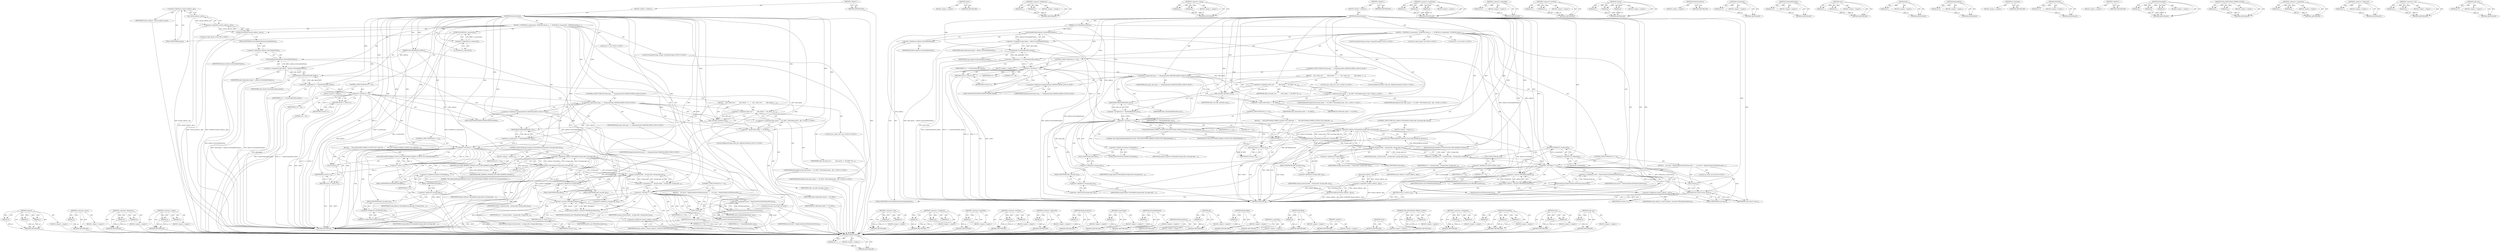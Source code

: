 digraph "addr_any" {
vulnerable_230 [label=<(METHOD,MapSystemError)>];
vulnerable_231 [label=<(PARAM,p1)>];
vulnerable_232 [label=<(BLOCK,&lt;empty&gt;,&lt;empty&gt;)>];
vulnerable_233 [label=<(METHOD_RETURN,ANY)>];
vulnerable_211 [label=<(METHOD,Close)>];
vulnerable_212 [label=<(BLOCK,&lt;empty&gt;,&lt;empty&gt;)>];
vulnerable_213 [label=<(METHOD_RETURN,ANY)>];
vulnerable_164 [label=<(METHOD,&lt;operator&gt;.fieldAccess)>];
vulnerable_165 [label=<(PARAM,p1)>];
vulnerable_166 [label=<(PARAM,p2)>];
vulnerable_167 [label=<(BLOCK,&lt;empty&gt;,&lt;empty&gt;)>];
vulnerable_168 [label=<(METHOD_RETURN,ANY)>];
vulnerable_187 [label=<(METHOD,&lt;operator&gt;.equals)>];
vulnerable_188 [label=<(PARAM,p1)>];
vulnerable_189 [label=<(PARAM,p2)>];
vulnerable_190 [label=<(BLOCK,&lt;empty&gt;,&lt;empty&gt;)>];
vulnerable_191 [label=<(METHOD_RETURN,ANY)>];
vulnerable_6 [label=<(METHOD,&lt;global&gt;)<SUB>1</SUB>>];
vulnerable_7 [label=<(BLOCK,&lt;empty&gt;,&lt;empty&gt;)<SUB>1</SUB>>];
vulnerable_8 [label=<(METHOD,InternalConnect)<SUB>1</SUB>>];
vulnerable_9 [label=<(PARAM,const IPEndPoint&amp; address)<SUB>1</SUB>>];
vulnerable_10 [label=<(BLOCK,{
  DCHECK(!is_connected());
  DCHECK(!remote_a...,{
  DCHECK(!is_connected());
  DCHECK(!remote_a...)<SUB>1</SUB>>];
vulnerable_11 [label=<(DCHECK,DCHECK(!is_connected()))<SUB>2</SUB>>];
vulnerable_12 [label=<(&lt;operator&gt;.logicalNot,!is_connected())<SUB>2</SUB>>];
vulnerable_13 [label=<(is_connected,is_connected())<SUB>2</SUB>>];
vulnerable_14 [label=<(DCHECK,DCHECK(!remote_address_.get()))<SUB>3</SUB>>];
vulnerable_15 [label=<(&lt;operator&gt;.logicalNot,!remote_address_.get())<SUB>3</SUB>>];
vulnerable_16 [label=<(get,remote_address_.get())<SUB>3</SUB>>];
vulnerable_17 [label=<(&lt;operator&gt;.fieldAccess,remote_address_.get)<SUB>3</SUB>>];
vulnerable_18 [label=<(IDENTIFIER,remote_address_,remote_address_.get())<SUB>3</SUB>>];
vulnerable_19 [label=<(FIELD_IDENTIFIER,get,get)<SUB>3</SUB>>];
vulnerable_20 [label="<(LOCAL,int addr_family: int)<SUB>4</SUB>>"];
vulnerable_21 [label=<(&lt;operator&gt;.assignment,addr_family = address.GetSockAddrFamily())<SUB>4</SUB>>];
vulnerable_22 [label=<(IDENTIFIER,addr_family,addr_family = address.GetSockAddrFamily())<SUB>4</SUB>>];
vulnerable_23 [label=<(GetSockAddrFamily,address.GetSockAddrFamily())<SUB>4</SUB>>];
vulnerable_24 [label=<(&lt;operator&gt;.fieldAccess,address.GetSockAddrFamily)<SUB>4</SUB>>];
vulnerable_25 [label=<(IDENTIFIER,address,address.GetSockAddrFamily())<SUB>4</SUB>>];
vulnerable_26 [label=<(FIELD_IDENTIFIER,GetSockAddrFamily,GetSockAddrFamily)<SUB>4</SUB>>];
vulnerable_27 [label="<(LOCAL,int rv: int)<SUB>5</SUB>>"];
vulnerable_28 [label=<(&lt;operator&gt;.assignment,rv = CreateSocket(addr_family))<SUB>5</SUB>>];
vulnerable_29 [label=<(IDENTIFIER,rv,rv = CreateSocket(addr_family))<SUB>5</SUB>>];
vulnerable_30 [label=<(CreateSocket,CreateSocket(addr_family))<SUB>5</SUB>>];
vulnerable_31 [label=<(IDENTIFIER,addr_family,CreateSocket(addr_family))<SUB>5</SUB>>];
vulnerable_32 [label=<(CONTROL_STRUCTURE,IF,if (rv &lt; 0))<SUB>6</SUB>>];
vulnerable_33 [label=<(&lt;operator&gt;.lessThan,rv &lt; 0)<SUB>6</SUB>>];
vulnerable_34 [label=<(IDENTIFIER,rv,rv &lt; 0)<SUB>6</SUB>>];
vulnerable_35 [label=<(LITERAL,0,rv &lt; 0)<SUB>6</SUB>>];
vulnerable_36 [label=<(BLOCK,&lt;empty&gt;,&lt;empty&gt;)<SUB>7</SUB>>];
vulnerable_37 [label=<(RETURN,return rv;,return rv;)<SUB>7</SUB>>];
vulnerable_38 [label=<(IDENTIFIER,rv,return rv;)<SUB>7</SUB>>];
vulnerable_39 [label="<(CONTROL_STRUCTURE,IF,if (bind_type_ == DatagramSocket::RANDOM_BIND))<SUB>9</SUB>>"];
vulnerable_40 [label="<(&lt;operator&gt;.equals,bind_type_ == DatagramSocket::RANDOM_BIND)<SUB>9</SUB>>"];
vulnerable_41 [label="<(IDENTIFIER,bind_type_,bind_type_ == DatagramSocket::RANDOM_BIND)<SUB>9</SUB>>"];
vulnerable_42 [label="<(&lt;operator&gt;.fieldAccess,DatagramSocket::RANDOM_BIND)<SUB>9</SUB>>"];
vulnerable_43 [label="<(IDENTIFIER,DatagramSocket,bind_type_ == DatagramSocket::RANDOM_BIND)<SUB>9</SUB>>"];
vulnerable_44 [label=<(FIELD_IDENTIFIER,RANDOM_BIND,RANDOM_BIND)<SUB>9</SUB>>];
vulnerable_45 [label=<(BLOCK,{
    size_t addr_size =
        addr_family ==...,{
    size_t addr_size =
        addr_family ==...)<SUB>9</SUB>>];
vulnerable_46 [label="<(LOCAL,size_t addr_size: size_t)<SUB>10</SUB>>"];
vulnerable_47 [label=<(&lt;operator&gt;.assignment,addr_size =
        addr_family == AF_INET ? kI...)<SUB>10</SUB>>];
vulnerable_48 [label=<(IDENTIFIER,addr_size,addr_size =
        addr_family == AF_INET ? kI...)<SUB>10</SUB>>];
vulnerable_49 [label="<(&lt;operator&gt;.conditional,addr_family == AF_INET ? kIPv4AddressSize : kIP...)<SUB>11</SUB>>"];
vulnerable_50 [label=<(&lt;operator&gt;.equals,addr_family == AF_INET)<SUB>11</SUB>>];
vulnerable_51 [label=<(IDENTIFIER,addr_family,addr_family == AF_INET)<SUB>11</SUB>>];
vulnerable_52 [label=<(IDENTIFIER,AF_INET,addr_family == AF_INET)<SUB>11</SUB>>];
vulnerable_53 [label="<(IDENTIFIER,kIPv4AddressSize,addr_family == AF_INET ? kIPv4AddressSize : kIP...)<SUB>11</SUB>>"];
vulnerable_54 [label="<(IDENTIFIER,kIPv6AddressSize,addr_family == AF_INET ? kIPv4AddressSize : kIP...)<SUB>11</SUB>>"];
vulnerable_55 [label="<(LOCAL,IPAddressNumber addr_any: IPAddressNumber)<SUB>12</SUB>>"];
vulnerable_56 [label=<(addr_any,addr_any(addr_size))<SUB>12</SUB>>];
vulnerable_57 [label=<(IDENTIFIER,addr_size,addr_any(addr_size))<SUB>12</SUB>>];
vulnerable_58 [label=<(&lt;operator&gt;.assignment,rv = RandomBind(addr_any))<SUB>13</SUB>>];
vulnerable_59 [label=<(IDENTIFIER,rv,rv = RandomBind(addr_any))<SUB>13</SUB>>];
vulnerable_60 [label=<(RandomBind,RandomBind(addr_any))<SUB>13</SUB>>];
vulnerable_61 [label=<(IDENTIFIER,addr_any,RandomBind(addr_any))<SUB>13</SUB>>];
vulnerable_62 [label=<(CONTROL_STRUCTURE,IF,if (rv &lt; 0))<SUB>16</SUB>>];
vulnerable_63 [label=<(&lt;operator&gt;.lessThan,rv &lt; 0)<SUB>16</SUB>>];
vulnerable_64 [label=<(IDENTIFIER,rv,rv &lt; 0)<SUB>16</SUB>>];
vulnerable_65 [label=<(LITERAL,0,rv &lt; 0)<SUB>16</SUB>>];
vulnerable_66 [label=<(BLOCK,{
    UMA_HISTOGRAM_SPARSE_SLOWLY(&quot;Net.UdpSocke...,{
    UMA_HISTOGRAM_SPARSE_SLOWLY(&quot;Net.UdpSocke...)<SUB>16</SUB>>];
vulnerable_67 [label=<(UMA_HISTOGRAM_SPARSE_SLOWLY,UMA_HISTOGRAM_SPARSE_SLOWLY(&quot;Net.UdpSocketRando...)<SUB>17</SUB>>];
vulnerable_68 [label=<(LITERAL,&quot;Net.UdpSocketRandomBindErrorCode&quot;,UMA_HISTOGRAM_SPARSE_SLOWLY(&quot;Net.UdpSocketRando...)<SUB>17</SUB>>];
vulnerable_69 [label=<(IDENTIFIER,rv,UMA_HISTOGRAM_SPARSE_SLOWLY(&quot;Net.UdpSocketRando...)<SUB>17</SUB>>];
vulnerable_70 [label=<(Close,Close())<SUB>18</SUB>>];
vulnerable_71 [label=<(RETURN,return rv;,return rv;)<SUB>19</SUB>>];
vulnerable_72 [label=<(IDENTIFIER,rv,return rv;)<SUB>19</SUB>>];
vulnerable_73 [label="<(LOCAL,SockaddrStorage storage: SockaddrStorage)<SUB>22</SUB>>"];
vulnerable_74 [label=<(CONTROL_STRUCTURE,IF,if (!address.ToSockAddr(storage.addr, &amp;storage.addr_len)))<SUB>23</SUB>>];
vulnerable_75 [label=<(&lt;operator&gt;.logicalNot,!address.ToSockAddr(storage.addr, &amp;storage.addr...)<SUB>23</SUB>>];
vulnerable_76 [label=<(ToSockAddr,address.ToSockAddr(storage.addr, &amp;storage.addr_...)<SUB>23</SUB>>];
vulnerable_77 [label=<(&lt;operator&gt;.fieldAccess,address.ToSockAddr)<SUB>23</SUB>>];
vulnerable_78 [label=<(IDENTIFIER,address,address.ToSockAddr(storage.addr, &amp;storage.addr_...)<SUB>23</SUB>>];
vulnerable_79 [label=<(FIELD_IDENTIFIER,ToSockAddr,ToSockAddr)<SUB>23</SUB>>];
vulnerable_80 [label=<(&lt;operator&gt;.fieldAccess,storage.addr)<SUB>23</SUB>>];
vulnerable_81 [label=<(IDENTIFIER,storage,address.ToSockAddr(storage.addr, &amp;storage.addr_...)<SUB>23</SUB>>];
vulnerable_82 [label=<(FIELD_IDENTIFIER,addr,addr)<SUB>23</SUB>>];
vulnerable_83 [label=<(&lt;operator&gt;.addressOf,&amp;storage.addr_len)<SUB>23</SUB>>];
vulnerable_84 [label=<(&lt;operator&gt;.fieldAccess,storage.addr_len)<SUB>23</SUB>>];
vulnerable_85 [label=<(IDENTIFIER,storage,address.ToSockAddr(storage.addr, &amp;storage.addr_...)<SUB>23</SUB>>];
vulnerable_86 [label=<(FIELD_IDENTIFIER,addr_len,addr_len)<SUB>23</SUB>>];
vulnerable_87 [label=<(BLOCK,&lt;empty&gt;,&lt;empty&gt;)<SUB>24</SUB>>];
vulnerable_88 [label=<(RETURN,return ERR_ADDRESS_INVALID;,return ERR_ADDRESS_INVALID;)<SUB>24</SUB>>];
vulnerable_89 [label=<(IDENTIFIER,ERR_ADDRESS_INVALID,return ERR_ADDRESS_INVALID;)<SUB>24</SUB>>];
vulnerable_90 [label=<(&lt;operator&gt;.assignment,rv = connect(socket_, storage.addr, storage.add...)<SUB>26</SUB>>];
vulnerable_91 [label=<(IDENTIFIER,rv,rv = connect(socket_, storage.addr, storage.add...)<SUB>26</SUB>>];
vulnerable_92 [label=<(connect,connect(socket_, storage.addr, storage.addr_len))<SUB>26</SUB>>];
vulnerable_93 [label=<(IDENTIFIER,socket_,connect(socket_, storage.addr, storage.addr_len))<SUB>26</SUB>>];
vulnerable_94 [label=<(&lt;operator&gt;.fieldAccess,storage.addr)<SUB>26</SUB>>];
vulnerable_95 [label=<(IDENTIFIER,storage,connect(socket_, storage.addr, storage.addr_len))<SUB>26</SUB>>];
vulnerable_96 [label=<(FIELD_IDENTIFIER,addr,addr)<SUB>26</SUB>>];
vulnerable_97 [label=<(&lt;operator&gt;.fieldAccess,storage.addr_len)<SUB>26</SUB>>];
vulnerable_98 [label=<(IDENTIFIER,storage,connect(socket_, storage.addr, storage.addr_len))<SUB>26</SUB>>];
vulnerable_99 [label=<(FIELD_IDENTIFIER,addr_len,addr_len)<SUB>26</SUB>>];
vulnerable_100 [label=<(CONTROL_STRUCTURE,IF,if (rv &lt; 0))<SUB>27</SUB>>];
vulnerable_101 [label=<(&lt;operator&gt;.lessThan,rv &lt; 0)<SUB>27</SUB>>];
vulnerable_102 [label=<(IDENTIFIER,rv,rv &lt; 0)<SUB>27</SUB>>];
vulnerable_103 [label=<(LITERAL,0,rv &lt; 0)<SUB>27</SUB>>];
vulnerable_104 [label=<(BLOCK,{
    int result = MapSystemError(WSAGetLastErr...,{
    int result = MapSystemError(WSAGetLastErr...)<SUB>27</SUB>>];
vulnerable_105 [label="<(LOCAL,int result: int)<SUB>28</SUB>>"];
vulnerable_106 [label=<(&lt;operator&gt;.assignment,result = MapSystemError(WSAGetLastError()))<SUB>28</SUB>>];
vulnerable_107 [label=<(IDENTIFIER,result,result = MapSystemError(WSAGetLastError()))<SUB>28</SUB>>];
vulnerable_108 [label=<(MapSystemError,MapSystemError(WSAGetLastError()))<SUB>28</SUB>>];
vulnerable_109 [label=<(WSAGetLastError,WSAGetLastError())<SUB>28</SUB>>];
vulnerable_110 [label=<(Close,Close())<SUB>29</SUB>>];
vulnerable_111 [label=<(RETURN,return result;,return result;)<SUB>30</SUB>>];
vulnerable_112 [label=<(IDENTIFIER,result,return result;)<SUB>30</SUB>>];
vulnerable_113 [label=<(reset,remote_address_.reset(new IPEndPoint(address)))<SUB>33</SUB>>];
vulnerable_114 [label=<(&lt;operator&gt;.fieldAccess,remote_address_.reset)<SUB>33</SUB>>];
vulnerable_115 [label=<(IDENTIFIER,remote_address_,remote_address_.reset(new IPEndPoint(address)))<SUB>33</SUB>>];
vulnerable_116 [label=<(FIELD_IDENTIFIER,reset,reset)<SUB>33</SUB>>];
vulnerable_117 [label=<(&lt;operator&gt;.new,new IPEndPoint(address))<SUB>33</SUB>>];
vulnerable_118 [label=<(IDENTIFIER,IPEndPoint,new IPEndPoint(address))<SUB>33</SUB>>];
vulnerable_119 [label=<(IDENTIFIER,address,new IPEndPoint(address))<SUB>33</SUB>>];
vulnerable_120 [label=<(RETURN,return rv;,return rv;)<SUB>34</SUB>>];
vulnerable_121 [label=<(IDENTIFIER,rv,return rv;)<SUB>34</SUB>>];
vulnerable_122 [label=<(METHOD_RETURN,int)<SUB>1</SUB>>];
vulnerable_124 [label=<(METHOD_RETURN,ANY)<SUB>1</SUB>>];
vulnerable_192 [label=<(METHOD,&lt;operator&gt;.conditional)>];
vulnerable_193 [label=<(PARAM,p1)>];
vulnerable_194 [label=<(PARAM,p2)>];
vulnerable_195 [label=<(PARAM,p3)>];
vulnerable_196 [label=<(BLOCK,&lt;empty&gt;,&lt;empty&gt;)>];
vulnerable_197 [label=<(METHOD_RETURN,ANY)>];
vulnerable_153 [label=<(METHOD,&lt;operator&gt;.logicalNot)>];
vulnerable_154 [label=<(PARAM,p1)>];
vulnerable_155 [label=<(BLOCK,&lt;empty&gt;,&lt;empty&gt;)>];
vulnerable_156 [label=<(METHOD_RETURN,ANY)>];
vulnerable_182 [label=<(METHOD,&lt;operator&gt;.lessThan)>];
vulnerable_183 [label=<(PARAM,p1)>];
vulnerable_184 [label=<(PARAM,p2)>];
vulnerable_185 [label=<(BLOCK,&lt;empty&gt;,&lt;empty&gt;)>];
vulnerable_186 [label=<(METHOD_RETURN,ANY)>];
vulnerable_224 [label=<(METHOD,connect)>];
vulnerable_225 [label=<(PARAM,p1)>];
vulnerable_226 [label=<(PARAM,p2)>];
vulnerable_227 [label=<(PARAM,p3)>];
vulnerable_228 [label=<(BLOCK,&lt;empty&gt;,&lt;empty&gt;)>];
vulnerable_229 [label=<(METHOD_RETURN,ANY)>];
vulnerable_234 [label=<(METHOD,WSAGetLastError)>];
vulnerable_235 [label=<(BLOCK,&lt;empty&gt;,&lt;empty&gt;)>];
vulnerable_236 [label=<(METHOD_RETURN,ANY)>];
vulnerable_178 [label=<(METHOD,CreateSocket)>];
vulnerable_179 [label=<(PARAM,p1)>];
vulnerable_180 [label=<(BLOCK,&lt;empty&gt;,&lt;empty&gt;)>];
vulnerable_181 [label=<(METHOD_RETURN,ANY)>];
vulnerable_174 [label=<(METHOD,GetSockAddrFamily)>];
vulnerable_175 [label=<(PARAM,p1)>];
vulnerable_176 [label=<(BLOCK,&lt;empty&gt;,&lt;empty&gt;)>];
vulnerable_177 [label=<(METHOD_RETURN,ANY)>];
vulnerable_237 [label=<(METHOD,reset)>];
vulnerable_238 [label=<(PARAM,p1)>];
vulnerable_239 [label=<(PARAM,p2)>];
vulnerable_240 [label=<(BLOCK,&lt;empty&gt;,&lt;empty&gt;)>];
vulnerable_241 [label=<(METHOD_RETURN,ANY)>];
vulnerable_160 [label=<(METHOD,get)>];
vulnerable_161 [label=<(PARAM,p1)>];
vulnerable_162 [label=<(BLOCK,&lt;empty&gt;,&lt;empty&gt;)>];
vulnerable_163 [label=<(METHOD_RETURN,ANY)>];
vulnerable_202 [label=<(METHOD,RandomBind)>];
vulnerable_203 [label=<(PARAM,p1)>];
vulnerable_204 [label=<(BLOCK,&lt;empty&gt;,&lt;empty&gt;)>];
vulnerable_205 [label=<(METHOD_RETURN,ANY)>];
vulnerable_157 [label=<(METHOD,is_connected)>];
vulnerable_158 [label=<(BLOCK,&lt;empty&gt;,&lt;empty&gt;)>];
vulnerable_159 [label=<(METHOD_RETURN,ANY)>];
vulnerable_149 [label=<(METHOD,DCHECK)>];
vulnerable_150 [label=<(PARAM,p1)>];
vulnerable_151 [label=<(BLOCK,&lt;empty&gt;,&lt;empty&gt;)>];
vulnerable_152 [label=<(METHOD_RETURN,ANY)>];
vulnerable_143 [label=<(METHOD,&lt;global&gt;)<SUB>1</SUB>>];
vulnerable_144 [label=<(BLOCK,&lt;empty&gt;,&lt;empty&gt;)>];
vulnerable_145 [label=<(METHOD_RETURN,ANY)>];
vulnerable_214 [label=<(METHOD,ToSockAddr)>];
vulnerable_215 [label=<(PARAM,p1)>];
vulnerable_216 [label=<(PARAM,p2)>];
vulnerable_217 [label=<(PARAM,p3)>];
vulnerable_218 [label=<(BLOCK,&lt;empty&gt;,&lt;empty&gt;)>];
vulnerable_219 [label=<(METHOD_RETURN,ANY)>];
vulnerable_206 [label=<(METHOD,UMA_HISTOGRAM_SPARSE_SLOWLY)>];
vulnerable_207 [label=<(PARAM,p1)>];
vulnerable_208 [label=<(PARAM,p2)>];
vulnerable_209 [label=<(BLOCK,&lt;empty&gt;,&lt;empty&gt;)>];
vulnerable_210 [label=<(METHOD_RETURN,ANY)>];
vulnerable_169 [label=<(METHOD,&lt;operator&gt;.assignment)>];
vulnerable_170 [label=<(PARAM,p1)>];
vulnerable_171 [label=<(PARAM,p2)>];
vulnerable_172 [label=<(BLOCK,&lt;empty&gt;,&lt;empty&gt;)>];
vulnerable_173 [label=<(METHOD_RETURN,ANY)>];
vulnerable_220 [label=<(METHOD,&lt;operator&gt;.addressOf)>];
vulnerable_221 [label=<(PARAM,p1)>];
vulnerable_222 [label=<(BLOCK,&lt;empty&gt;,&lt;empty&gt;)>];
vulnerable_223 [label=<(METHOD_RETURN,ANY)>];
vulnerable_242 [label=<(METHOD,&lt;operator&gt;.new)>];
vulnerable_243 [label=<(PARAM,p1)>];
vulnerable_244 [label=<(PARAM,p2)>];
vulnerable_245 [label=<(BLOCK,&lt;empty&gt;,&lt;empty&gt;)>];
vulnerable_246 [label=<(METHOD_RETURN,ANY)>];
vulnerable_198 [label=<(METHOD,addr_any)>];
vulnerable_199 [label=<(PARAM,p1)>];
vulnerable_200 [label=<(BLOCK,&lt;empty&gt;,&lt;empty&gt;)>];
vulnerable_201 [label=<(METHOD_RETURN,ANY)>];
fixed_229 [label=<(METHOD,connect)>];
fixed_230 [label=<(PARAM,p1)>];
fixed_231 [label=<(PARAM,p2)>];
fixed_232 [label=<(PARAM,p3)>];
fixed_233 [label=<(BLOCK,&lt;empty&gt;,&lt;empty&gt;)>];
fixed_234 [label=<(METHOD_RETURN,ANY)>];
fixed_212 [label=<(METHOD,&lt;operator&gt;.minus)>];
fixed_213 [label=<(PARAM,p1)>];
fixed_214 [label=<(BLOCK,&lt;empty&gt;,&lt;empty&gt;)>];
fixed_215 [label=<(METHOD_RETURN,ANY)>];
fixed_165 [label=<(METHOD,&lt;operator&gt;.fieldAccess)>];
fixed_166 [label=<(PARAM,p1)>];
fixed_167 [label=<(PARAM,p2)>];
fixed_168 [label=<(BLOCK,&lt;empty&gt;,&lt;empty&gt;)>];
fixed_169 [label=<(METHOD_RETURN,ANY)>];
fixed_188 [label=<(METHOD,&lt;operator&gt;.equals)>];
fixed_189 [label=<(PARAM,p1)>];
fixed_190 [label=<(PARAM,p2)>];
fixed_191 [label=<(BLOCK,&lt;empty&gt;,&lt;empty&gt;)>];
fixed_192 [label=<(METHOD_RETURN,ANY)>];
fixed_6 [label=<(METHOD,&lt;global&gt;)<SUB>1</SUB>>];
fixed_7 [label=<(BLOCK,&lt;empty&gt;,&lt;empty&gt;)<SUB>1</SUB>>];
fixed_8 [label=<(METHOD,InternalConnect)<SUB>1</SUB>>];
fixed_9 [label=<(PARAM,const IPEndPoint&amp; address)<SUB>1</SUB>>];
fixed_10 [label=<(BLOCK,{
  DCHECK(!is_connected());
  DCHECK(!remote_a...,{
  DCHECK(!is_connected());
  DCHECK(!remote_a...)<SUB>1</SUB>>];
fixed_11 [label=<(DCHECK,DCHECK(!is_connected()))<SUB>2</SUB>>];
fixed_12 [label=<(&lt;operator&gt;.logicalNot,!is_connected())<SUB>2</SUB>>];
fixed_13 [label=<(is_connected,is_connected())<SUB>2</SUB>>];
fixed_14 [label=<(DCHECK,DCHECK(!remote_address_.get()))<SUB>3</SUB>>];
fixed_15 [label=<(&lt;operator&gt;.logicalNot,!remote_address_.get())<SUB>3</SUB>>];
fixed_16 [label=<(get,remote_address_.get())<SUB>3</SUB>>];
fixed_17 [label=<(&lt;operator&gt;.fieldAccess,remote_address_.get)<SUB>3</SUB>>];
fixed_18 [label=<(IDENTIFIER,remote_address_,remote_address_.get())<SUB>3</SUB>>];
fixed_19 [label=<(FIELD_IDENTIFIER,get,get)<SUB>3</SUB>>];
fixed_20 [label="<(LOCAL,int addr_family: int)<SUB>4</SUB>>"];
fixed_21 [label=<(&lt;operator&gt;.assignment,addr_family = address.GetSockAddrFamily())<SUB>4</SUB>>];
fixed_22 [label=<(IDENTIFIER,addr_family,addr_family = address.GetSockAddrFamily())<SUB>4</SUB>>];
fixed_23 [label=<(GetSockAddrFamily,address.GetSockAddrFamily())<SUB>4</SUB>>];
fixed_24 [label=<(&lt;operator&gt;.fieldAccess,address.GetSockAddrFamily)<SUB>4</SUB>>];
fixed_25 [label=<(IDENTIFIER,address,address.GetSockAddrFamily())<SUB>4</SUB>>];
fixed_26 [label=<(FIELD_IDENTIFIER,GetSockAddrFamily,GetSockAddrFamily)<SUB>4</SUB>>];
fixed_27 [label="<(LOCAL,int rv: int)<SUB>5</SUB>>"];
fixed_28 [label=<(&lt;operator&gt;.assignment,rv = CreateSocket(addr_family))<SUB>5</SUB>>];
fixed_29 [label=<(IDENTIFIER,rv,rv = CreateSocket(addr_family))<SUB>5</SUB>>];
fixed_30 [label=<(CreateSocket,CreateSocket(addr_family))<SUB>5</SUB>>];
fixed_31 [label=<(IDENTIFIER,addr_family,CreateSocket(addr_family))<SUB>5</SUB>>];
fixed_32 [label=<(CONTROL_STRUCTURE,IF,if (rv &lt; 0))<SUB>6</SUB>>];
fixed_33 [label=<(&lt;operator&gt;.lessThan,rv &lt; 0)<SUB>6</SUB>>];
fixed_34 [label=<(IDENTIFIER,rv,rv &lt; 0)<SUB>6</SUB>>];
fixed_35 [label=<(LITERAL,0,rv &lt; 0)<SUB>6</SUB>>];
fixed_36 [label=<(BLOCK,&lt;empty&gt;,&lt;empty&gt;)<SUB>7</SUB>>];
fixed_37 [label=<(RETURN,return rv;,return rv;)<SUB>7</SUB>>];
fixed_38 [label=<(IDENTIFIER,rv,return rv;)<SUB>7</SUB>>];
fixed_39 [label="<(CONTROL_STRUCTURE,IF,if (bind_type_ == DatagramSocket::RANDOM_BIND))<SUB>9</SUB>>"];
fixed_40 [label="<(&lt;operator&gt;.equals,bind_type_ == DatagramSocket::RANDOM_BIND)<SUB>9</SUB>>"];
fixed_41 [label="<(IDENTIFIER,bind_type_,bind_type_ == DatagramSocket::RANDOM_BIND)<SUB>9</SUB>>"];
fixed_42 [label="<(&lt;operator&gt;.fieldAccess,DatagramSocket::RANDOM_BIND)<SUB>9</SUB>>"];
fixed_43 [label="<(IDENTIFIER,DatagramSocket,bind_type_ == DatagramSocket::RANDOM_BIND)<SUB>9</SUB>>"];
fixed_44 [label=<(FIELD_IDENTIFIER,RANDOM_BIND,RANDOM_BIND)<SUB>9</SUB>>];
fixed_45 [label=<(BLOCK,{
    size_t addr_size =
        addr_family ==...,{
    size_t addr_size =
        addr_family ==...)<SUB>9</SUB>>];
fixed_46 [label="<(LOCAL,size_t addr_size: size_t)<SUB>10</SUB>>"];
fixed_47 [label=<(&lt;operator&gt;.assignment,addr_size =
        addr_family == AF_INET ? kI...)<SUB>10</SUB>>];
fixed_48 [label=<(IDENTIFIER,addr_size,addr_size =
        addr_family == AF_INET ? kI...)<SUB>10</SUB>>];
fixed_49 [label="<(&lt;operator&gt;.conditional,addr_family == AF_INET ? kIPv4AddressSize : kIP...)<SUB>11</SUB>>"];
fixed_50 [label=<(&lt;operator&gt;.equals,addr_family == AF_INET)<SUB>11</SUB>>];
fixed_51 [label=<(IDENTIFIER,addr_family,addr_family == AF_INET)<SUB>11</SUB>>];
fixed_52 [label=<(IDENTIFIER,AF_INET,addr_family == AF_INET)<SUB>11</SUB>>];
fixed_53 [label="<(IDENTIFIER,kIPv4AddressSize,addr_family == AF_INET ? kIPv4AddressSize : kIP...)<SUB>11</SUB>>"];
fixed_54 [label="<(IDENTIFIER,kIPv6AddressSize,addr_family == AF_INET ? kIPv4AddressSize : kIP...)<SUB>11</SUB>>"];
fixed_55 [label="<(LOCAL,IPAddressNumber addr_any: IPAddressNumber)<SUB>12</SUB>>"];
fixed_56 [label=<(addr_any,addr_any(addr_size))<SUB>12</SUB>>];
fixed_57 [label=<(IDENTIFIER,addr_size,addr_any(addr_size))<SUB>12</SUB>>];
fixed_58 [label=<(&lt;operator&gt;.assignment,rv = RandomBind(addr_any))<SUB>13</SUB>>];
fixed_59 [label=<(IDENTIFIER,rv,rv = RandomBind(addr_any))<SUB>13</SUB>>];
fixed_60 [label=<(RandomBind,RandomBind(addr_any))<SUB>13</SUB>>];
fixed_61 [label=<(IDENTIFIER,addr_any,RandomBind(addr_any))<SUB>13</SUB>>];
fixed_62 [label=<(CONTROL_STRUCTURE,IF,if (rv &lt; 0))<SUB>16</SUB>>];
fixed_63 [label=<(&lt;operator&gt;.lessThan,rv &lt; 0)<SUB>16</SUB>>];
fixed_64 [label=<(IDENTIFIER,rv,rv &lt; 0)<SUB>16</SUB>>];
fixed_65 [label=<(LITERAL,0,rv &lt; 0)<SUB>16</SUB>>];
fixed_66 [label=<(BLOCK,{
    UMA_HISTOGRAM_SPARSE_SLOWLY(&quot;Net.UdpSocke...,{
    UMA_HISTOGRAM_SPARSE_SLOWLY(&quot;Net.UdpSocke...)<SUB>16</SUB>>];
fixed_67 [label=<(UMA_HISTOGRAM_SPARSE_SLOWLY,UMA_HISTOGRAM_SPARSE_SLOWLY(&quot;Net.UdpSocketRando...)<SUB>17</SUB>>];
fixed_68 [label=<(LITERAL,&quot;Net.UdpSocketRandomBindErrorCode&quot;,UMA_HISTOGRAM_SPARSE_SLOWLY(&quot;Net.UdpSocketRando...)<SUB>17</SUB>>];
fixed_69 [label=<(&lt;operator&gt;.minus,-rv)<SUB>17</SUB>>];
fixed_70 [label=<(IDENTIFIER,rv,-rv)<SUB>17</SUB>>];
fixed_71 [label=<(Close,Close())<SUB>18</SUB>>];
fixed_72 [label=<(RETURN,return rv;,return rv;)<SUB>19</SUB>>];
fixed_73 [label=<(IDENTIFIER,rv,return rv;)<SUB>19</SUB>>];
fixed_74 [label="<(LOCAL,SockaddrStorage storage: SockaddrStorage)<SUB>22</SUB>>"];
fixed_75 [label=<(CONTROL_STRUCTURE,IF,if (!address.ToSockAddr(storage.addr, &amp;storage.addr_len)))<SUB>23</SUB>>];
fixed_76 [label=<(&lt;operator&gt;.logicalNot,!address.ToSockAddr(storage.addr, &amp;storage.addr...)<SUB>23</SUB>>];
fixed_77 [label=<(ToSockAddr,address.ToSockAddr(storage.addr, &amp;storage.addr_...)<SUB>23</SUB>>];
fixed_78 [label=<(&lt;operator&gt;.fieldAccess,address.ToSockAddr)<SUB>23</SUB>>];
fixed_79 [label=<(IDENTIFIER,address,address.ToSockAddr(storage.addr, &amp;storage.addr_...)<SUB>23</SUB>>];
fixed_80 [label=<(FIELD_IDENTIFIER,ToSockAddr,ToSockAddr)<SUB>23</SUB>>];
fixed_81 [label=<(&lt;operator&gt;.fieldAccess,storage.addr)<SUB>23</SUB>>];
fixed_82 [label=<(IDENTIFIER,storage,address.ToSockAddr(storage.addr, &amp;storage.addr_...)<SUB>23</SUB>>];
fixed_83 [label=<(FIELD_IDENTIFIER,addr,addr)<SUB>23</SUB>>];
fixed_84 [label=<(&lt;operator&gt;.addressOf,&amp;storage.addr_len)<SUB>23</SUB>>];
fixed_85 [label=<(&lt;operator&gt;.fieldAccess,storage.addr_len)<SUB>23</SUB>>];
fixed_86 [label=<(IDENTIFIER,storage,address.ToSockAddr(storage.addr, &amp;storage.addr_...)<SUB>23</SUB>>];
fixed_87 [label=<(FIELD_IDENTIFIER,addr_len,addr_len)<SUB>23</SUB>>];
fixed_88 [label=<(BLOCK,&lt;empty&gt;,&lt;empty&gt;)<SUB>24</SUB>>];
fixed_89 [label=<(RETURN,return ERR_ADDRESS_INVALID;,return ERR_ADDRESS_INVALID;)<SUB>24</SUB>>];
fixed_90 [label=<(IDENTIFIER,ERR_ADDRESS_INVALID,return ERR_ADDRESS_INVALID;)<SUB>24</SUB>>];
fixed_91 [label=<(&lt;operator&gt;.assignment,rv = connect(socket_, storage.addr, storage.add...)<SUB>26</SUB>>];
fixed_92 [label=<(IDENTIFIER,rv,rv = connect(socket_, storage.addr, storage.add...)<SUB>26</SUB>>];
fixed_93 [label=<(connect,connect(socket_, storage.addr, storage.addr_len))<SUB>26</SUB>>];
fixed_94 [label=<(IDENTIFIER,socket_,connect(socket_, storage.addr, storage.addr_len))<SUB>26</SUB>>];
fixed_95 [label=<(&lt;operator&gt;.fieldAccess,storage.addr)<SUB>26</SUB>>];
fixed_96 [label=<(IDENTIFIER,storage,connect(socket_, storage.addr, storage.addr_len))<SUB>26</SUB>>];
fixed_97 [label=<(FIELD_IDENTIFIER,addr,addr)<SUB>26</SUB>>];
fixed_98 [label=<(&lt;operator&gt;.fieldAccess,storage.addr_len)<SUB>26</SUB>>];
fixed_99 [label=<(IDENTIFIER,storage,connect(socket_, storage.addr, storage.addr_len))<SUB>26</SUB>>];
fixed_100 [label=<(FIELD_IDENTIFIER,addr_len,addr_len)<SUB>26</SUB>>];
fixed_101 [label=<(CONTROL_STRUCTURE,IF,if (rv &lt; 0))<SUB>27</SUB>>];
fixed_102 [label=<(&lt;operator&gt;.lessThan,rv &lt; 0)<SUB>27</SUB>>];
fixed_103 [label=<(IDENTIFIER,rv,rv &lt; 0)<SUB>27</SUB>>];
fixed_104 [label=<(LITERAL,0,rv &lt; 0)<SUB>27</SUB>>];
fixed_105 [label=<(BLOCK,{
    int result = MapSystemError(WSAGetLastErr...,{
    int result = MapSystemError(WSAGetLastErr...)<SUB>27</SUB>>];
fixed_106 [label="<(LOCAL,int result: int)<SUB>28</SUB>>"];
fixed_107 [label=<(&lt;operator&gt;.assignment,result = MapSystemError(WSAGetLastError()))<SUB>28</SUB>>];
fixed_108 [label=<(IDENTIFIER,result,result = MapSystemError(WSAGetLastError()))<SUB>28</SUB>>];
fixed_109 [label=<(MapSystemError,MapSystemError(WSAGetLastError()))<SUB>28</SUB>>];
fixed_110 [label=<(WSAGetLastError,WSAGetLastError())<SUB>28</SUB>>];
fixed_111 [label=<(Close,Close())<SUB>29</SUB>>];
fixed_112 [label=<(RETURN,return result;,return result;)<SUB>30</SUB>>];
fixed_113 [label=<(IDENTIFIER,result,return result;)<SUB>30</SUB>>];
fixed_114 [label=<(reset,remote_address_.reset(new IPEndPoint(address)))<SUB>33</SUB>>];
fixed_115 [label=<(&lt;operator&gt;.fieldAccess,remote_address_.reset)<SUB>33</SUB>>];
fixed_116 [label=<(IDENTIFIER,remote_address_,remote_address_.reset(new IPEndPoint(address)))<SUB>33</SUB>>];
fixed_117 [label=<(FIELD_IDENTIFIER,reset,reset)<SUB>33</SUB>>];
fixed_118 [label=<(&lt;operator&gt;.new,new IPEndPoint(address))<SUB>33</SUB>>];
fixed_119 [label=<(IDENTIFIER,IPEndPoint,new IPEndPoint(address))<SUB>33</SUB>>];
fixed_120 [label=<(IDENTIFIER,address,new IPEndPoint(address))<SUB>33</SUB>>];
fixed_121 [label=<(RETURN,return rv;,return rv;)<SUB>34</SUB>>];
fixed_122 [label=<(IDENTIFIER,rv,return rv;)<SUB>34</SUB>>];
fixed_123 [label=<(METHOD_RETURN,int)<SUB>1</SUB>>];
fixed_125 [label=<(METHOD_RETURN,ANY)<SUB>1</SUB>>];
fixed_247 [label=<(METHOD,&lt;operator&gt;.new)>];
fixed_248 [label=<(PARAM,p1)>];
fixed_249 [label=<(PARAM,p2)>];
fixed_250 [label=<(BLOCK,&lt;empty&gt;,&lt;empty&gt;)>];
fixed_251 [label=<(METHOD_RETURN,ANY)>];
fixed_193 [label=<(METHOD,&lt;operator&gt;.conditional)>];
fixed_194 [label=<(PARAM,p1)>];
fixed_195 [label=<(PARAM,p2)>];
fixed_196 [label=<(PARAM,p3)>];
fixed_197 [label=<(BLOCK,&lt;empty&gt;,&lt;empty&gt;)>];
fixed_198 [label=<(METHOD_RETURN,ANY)>];
fixed_154 [label=<(METHOD,&lt;operator&gt;.logicalNot)>];
fixed_155 [label=<(PARAM,p1)>];
fixed_156 [label=<(BLOCK,&lt;empty&gt;,&lt;empty&gt;)>];
fixed_157 [label=<(METHOD_RETURN,ANY)>];
fixed_183 [label=<(METHOD,&lt;operator&gt;.lessThan)>];
fixed_184 [label=<(PARAM,p1)>];
fixed_185 [label=<(PARAM,p2)>];
fixed_186 [label=<(BLOCK,&lt;empty&gt;,&lt;empty&gt;)>];
fixed_187 [label=<(METHOD_RETURN,ANY)>];
fixed_225 [label=<(METHOD,&lt;operator&gt;.addressOf)>];
fixed_226 [label=<(PARAM,p1)>];
fixed_227 [label=<(BLOCK,&lt;empty&gt;,&lt;empty&gt;)>];
fixed_228 [label=<(METHOD_RETURN,ANY)>];
fixed_235 [label=<(METHOD,MapSystemError)>];
fixed_236 [label=<(PARAM,p1)>];
fixed_237 [label=<(BLOCK,&lt;empty&gt;,&lt;empty&gt;)>];
fixed_238 [label=<(METHOD_RETURN,ANY)>];
fixed_179 [label=<(METHOD,CreateSocket)>];
fixed_180 [label=<(PARAM,p1)>];
fixed_181 [label=<(BLOCK,&lt;empty&gt;,&lt;empty&gt;)>];
fixed_182 [label=<(METHOD_RETURN,ANY)>];
fixed_175 [label=<(METHOD,GetSockAddrFamily)>];
fixed_176 [label=<(PARAM,p1)>];
fixed_177 [label=<(BLOCK,&lt;empty&gt;,&lt;empty&gt;)>];
fixed_178 [label=<(METHOD_RETURN,ANY)>];
fixed_239 [label=<(METHOD,WSAGetLastError)>];
fixed_240 [label=<(BLOCK,&lt;empty&gt;,&lt;empty&gt;)>];
fixed_241 [label=<(METHOD_RETURN,ANY)>];
fixed_161 [label=<(METHOD,get)>];
fixed_162 [label=<(PARAM,p1)>];
fixed_163 [label=<(BLOCK,&lt;empty&gt;,&lt;empty&gt;)>];
fixed_164 [label=<(METHOD_RETURN,ANY)>];
fixed_203 [label=<(METHOD,RandomBind)>];
fixed_204 [label=<(PARAM,p1)>];
fixed_205 [label=<(BLOCK,&lt;empty&gt;,&lt;empty&gt;)>];
fixed_206 [label=<(METHOD_RETURN,ANY)>];
fixed_158 [label=<(METHOD,is_connected)>];
fixed_159 [label=<(BLOCK,&lt;empty&gt;,&lt;empty&gt;)>];
fixed_160 [label=<(METHOD_RETURN,ANY)>];
fixed_150 [label=<(METHOD,DCHECK)>];
fixed_151 [label=<(PARAM,p1)>];
fixed_152 [label=<(BLOCK,&lt;empty&gt;,&lt;empty&gt;)>];
fixed_153 [label=<(METHOD_RETURN,ANY)>];
fixed_144 [label=<(METHOD,&lt;global&gt;)<SUB>1</SUB>>];
fixed_145 [label=<(BLOCK,&lt;empty&gt;,&lt;empty&gt;)>];
fixed_146 [label=<(METHOD_RETURN,ANY)>];
fixed_216 [label=<(METHOD,Close)>];
fixed_217 [label=<(BLOCK,&lt;empty&gt;,&lt;empty&gt;)>];
fixed_218 [label=<(METHOD_RETURN,ANY)>];
fixed_207 [label=<(METHOD,UMA_HISTOGRAM_SPARSE_SLOWLY)>];
fixed_208 [label=<(PARAM,p1)>];
fixed_209 [label=<(PARAM,p2)>];
fixed_210 [label=<(BLOCK,&lt;empty&gt;,&lt;empty&gt;)>];
fixed_211 [label=<(METHOD_RETURN,ANY)>];
fixed_170 [label=<(METHOD,&lt;operator&gt;.assignment)>];
fixed_171 [label=<(PARAM,p1)>];
fixed_172 [label=<(PARAM,p2)>];
fixed_173 [label=<(BLOCK,&lt;empty&gt;,&lt;empty&gt;)>];
fixed_174 [label=<(METHOD_RETURN,ANY)>];
fixed_219 [label=<(METHOD,ToSockAddr)>];
fixed_220 [label=<(PARAM,p1)>];
fixed_221 [label=<(PARAM,p2)>];
fixed_222 [label=<(PARAM,p3)>];
fixed_223 [label=<(BLOCK,&lt;empty&gt;,&lt;empty&gt;)>];
fixed_224 [label=<(METHOD_RETURN,ANY)>];
fixed_242 [label=<(METHOD,reset)>];
fixed_243 [label=<(PARAM,p1)>];
fixed_244 [label=<(PARAM,p2)>];
fixed_245 [label=<(BLOCK,&lt;empty&gt;,&lt;empty&gt;)>];
fixed_246 [label=<(METHOD_RETURN,ANY)>];
fixed_199 [label=<(METHOD,addr_any)>];
fixed_200 [label=<(PARAM,p1)>];
fixed_201 [label=<(BLOCK,&lt;empty&gt;,&lt;empty&gt;)>];
fixed_202 [label=<(METHOD_RETURN,ANY)>];
vulnerable_230 -> vulnerable_231  [key=0, label="AST: "];
vulnerable_230 -> vulnerable_231  [key=1, label="DDG: "];
vulnerable_230 -> vulnerable_232  [key=0, label="AST: "];
vulnerable_230 -> vulnerable_233  [key=0, label="AST: "];
vulnerable_230 -> vulnerable_233  [key=1, label="CFG: "];
vulnerable_231 -> vulnerable_233  [key=0, label="DDG: p1"];
vulnerable_211 -> vulnerable_212  [key=0, label="AST: "];
vulnerable_211 -> vulnerable_213  [key=0, label="AST: "];
vulnerable_211 -> vulnerable_213  [key=1, label="CFG: "];
vulnerable_164 -> vulnerable_165  [key=0, label="AST: "];
vulnerable_164 -> vulnerable_165  [key=1, label="DDG: "];
vulnerable_164 -> vulnerable_167  [key=0, label="AST: "];
vulnerable_164 -> vulnerable_166  [key=0, label="AST: "];
vulnerable_164 -> vulnerable_166  [key=1, label="DDG: "];
vulnerable_164 -> vulnerable_168  [key=0, label="AST: "];
vulnerable_164 -> vulnerable_168  [key=1, label="CFG: "];
vulnerable_165 -> vulnerable_168  [key=0, label="DDG: p1"];
vulnerable_166 -> vulnerable_168  [key=0, label="DDG: p2"];
vulnerable_187 -> vulnerable_188  [key=0, label="AST: "];
vulnerable_187 -> vulnerable_188  [key=1, label="DDG: "];
vulnerable_187 -> vulnerable_190  [key=0, label="AST: "];
vulnerable_187 -> vulnerable_189  [key=0, label="AST: "];
vulnerable_187 -> vulnerable_189  [key=1, label="DDG: "];
vulnerable_187 -> vulnerable_191  [key=0, label="AST: "];
vulnerable_187 -> vulnerable_191  [key=1, label="CFG: "];
vulnerable_188 -> vulnerable_191  [key=0, label="DDG: p1"];
vulnerable_189 -> vulnerable_191  [key=0, label="DDG: p2"];
vulnerable_6 -> vulnerable_7  [key=0, label="AST: "];
vulnerable_6 -> vulnerable_124  [key=0, label="AST: "];
vulnerable_6 -> vulnerable_124  [key=1, label="CFG: "];
vulnerable_7 -> vulnerable_8  [key=0, label="AST: "];
vulnerable_8 -> vulnerable_9  [key=0, label="AST: "];
vulnerable_8 -> vulnerable_9  [key=1, label="DDG: "];
vulnerable_8 -> vulnerable_10  [key=0, label="AST: "];
vulnerable_8 -> vulnerable_122  [key=0, label="AST: "];
vulnerable_8 -> vulnerable_13  [key=0, label="CFG: "];
vulnerable_8 -> vulnerable_121  [key=0, label="DDG: "];
vulnerable_8 -> vulnerable_12  [key=0, label="DDG: "];
vulnerable_8 -> vulnerable_30  [key=0, label="DDG: "];
vulnerable_8 -> vulnerable_33  [key=0, label="DDG: "];
vulnerable_8 -> vulnerable_40  [key=0, label="DDG: "];
vulnerable_8 -> vulnerable_47  [key=0, label="DDG: "];
vulnerable_8 -> vulnerable_63  [key=0, label="DDG: "];
vulnerable_8 -> vulnerable_70  [key=0, label="DDG: "];
vulnerable_8 -> vulnerable_88  [key=0, label="DDG: "];
vulnerable_8 -> vulnerable_92  [key=0, label="DDG: "];
vulnerable_8 -> vulnerable_101  [key=0, label="DDG: "];
vulnerable_8 -> vulnerable_110  [key=0, label="DDG: "];
vulnerable_8 -> vulnerable_117  [key=0, label="DDG: "];
vulnerable_8 -> vulnerable_38  [key=0, label="DDG: "];
vulnerable_8 -> vulnerable_56  [key=0, label="DDG: "];
vulnerable_8 -> vulnerable_67  [key=0, label="DDG: "];
vulnerable_8 -> vulnerable_72  [key=0, label="DDG: "];
vulnerable_8 -> vulnerable_89  [key=0, label="DDG: "];
vulnerable_8 -> vulnerable_112  [key=0, label="DDG: "];
vulnerable_8 -> vulnerable_49  [key=0, label="DDG: "];
vulnerable_8 -> vulnerable_60  [key=0, label="DDG: "];
vulnerable_8 -> vulnerable_108  [key=0, label="DDG: "];
vulnerable_8 -> vulnerable_50  [key=0, label="DDG: "];
vulnerable_9 -> vulnerable_122  [key=0, label="DDG: address"];
vulnerable_9 -> vulnerable_23  [key=0, label="DDG: address"];
vulnerable_9 -> vulnerable_117  [key=0, label="DDG: address"];
vulnerable_9 -> vulnerable_76  [key=0, label="DDG: address"];
vulnerable_10 -> vulnerable_11  [key=0, label="AST: "];
vulnerable_10 -> vulnerable_14  [key=0, label="AST: "];
vulnerable_10 -> vulnerable_20  [key=0, label="AST: "];
vulnerable_10 -> vulnerable_21  [key=0, label="AST: "];
vulnerable_10 -> vulnerable_27  [key=0, label="AST: "];
vulnerable_10 -> vulnerable_28  [key=0, label="AST: "];
vulnerable_10 -> vulnerable_32  [key=0, label="AST: "];
vulnerable_10 -> vulnerable_39  [key=0, label="AST: "];
vulnerable_10 -> vulnerable_62  [key=0, label="AST: "];
vulnerable_10 -> vulnerable_73  [key=0, label="AST: "];
vulnerable_10 -> vulnerable_74  [key=0, label="AST: "];
vulnerable_10 -> vulnerable_90  [key=0, label="AST: "];
vulnerable_10 -> vulnerable_100  [key=0, label="AST: "];
vulnerable_10 -> vulnerable_113  [key=0, label="AST: "];
vulnerable_10 -> vulnerable_120  [key=0, label="AST: "];
vulnerable_11 -> vulnerable_12  [key=0, label="AST: "];
vulnerable_11 -> vulnerable_19  [key=0, label="CFG: "];
vulnerable_11 -> vulnerable_122  [key=0, label="DDG: !is_connected()"];
vulnerable_11 -> vulnerable_122  [key=1, label="DDG: DCHECK(!is_connected())"];
vulnerable_12 -> vulnerable_13  [key=0, label="AST: "];
vulnerable_12 -> vulnerable_11  [key=0, label="CFG: "];
vulnerable_12 -> vulnerable_11  [key=1, label="DDG: is_connected()"];
vulnerable_12 -> vulnerable_122  [key=0, label="DDG: is_connected()"];
vulnerable_13 -> vulnerable_12  [key=0, label="CFG: "];
vulnerable_14 -> vulnerable_15  [key=0, label="AST: "];
vulnerable_14 -> vulnerable_26  [key=0, label="CFG: "];
vulnerable_14 -> vulnerable_122  [key=0, label="DDG: !remote_address_.get()"];
vulnerable_14 -> vulnerable_122  [key=1, label="DDG: DCHECK(!remote_address_.get())"];
vulnerable_15 -> vulnerable_16  [key=0, label="AST: "];
vulnerable_15 -> vulnerable_14  [key=0, label="CFG: "];
vulnerable_15 -> vulnerable_14  [key=1, label="DDG: remote_address_.get()"];
vulnerable_15 -> vulnerable_122  [key=0, label="DDG: remote_address_.get()"];
vulnerable_16 -> vulnerable_17  [key=0, label="AST: "];
vulnerable_16 -> vulnerable_15  [key=0, label="CFG: "];
vulnerable_16 -> vulnerable_15  [key=1, label="DDG: remote_address_.get"];
vulnerable_16 -> vulnerable_122  [key=0, label="DDG: remote_address_.get"];
vulnerable_17 -> vulnerable_18  [key=0, label="AST: "];
vulnerable_17 -> vulnerable_19  [key=0, label="AST: "];
vulnerable_17 -> vulnerable_16  [key=0, label="CFG: "];
vulnerable_19 -> vulnerable_17  [key=0, label="CFG: "];
vulnerable_21 -> vulnerable_22  [key=0, label="AST: "];
vulnerable_21 -> vulnerable_23  [key=0, label="AST: "];
vulnerable_21 -> vulnerable_30  [key=0, label="CFG: "];
vulnerable_21 -> vulnerable_30  [key=1, label="DDG: addr_family"];
vulnerable_21 -> vulnerable_122  [key=0, label="DDG: address.GetSockAddrFamily()"];
vulnerable_21 -> vulnerable_122  [key=1, label="DDG: addr_family = address.GetSockAddrFamily()"];
vulnerable_23 -> vulnerable_24  [key=0, label="AST: "];
vulnerable_23 -> vulnerable_21  [key=0, label="CFG: "];
vulnerable_23 -> vulnerable_21  [key=1, label="DDG: address.GetSockAddrFamily"];
vulnerable_23 -> vulnerable_122  [key=0, label="DDG: address.GetSockAddrFamily"];
vulnerable_23 -> vulnerable_117  [key=0, label="DDG: address.GetSockAddrFamily"];
vulnerable_24 -> vulnerable_25  [key=0, label="AST: "];
vulnerable_24 -> vulnerable_26  [key=0, label="AST: "];
vulnerable_24 -> vulnerable_23  [key=0, label="CFG: "];
vulnerable_26 -> vulnerable_24  [key=0, label="CFG: "];
vulnerable_28 -> vulnerable_29  [key=0, label="AST: "];
vulnerable_28 -> vulnerable_30  [key=0, label="AST: "];
vulnerable_28 -> vulnerable_33  [key=0, label="CFG: "];
vulnerable_28 -> vulnerable_33  [key=1, label="DDG: rv"];
vulnerable_28 -> vulnerable_122  [key=0, label="DDG: CreateSocket(addr_family)"];
vulnerable_28 -> vulnerable_122  [key=1, label="DDG: rv = CreateSocket(addr_family)"];
vulnerable_30 -> vulnerable_31  [key=0, label="AST: "];
vulnerable_30 -> vulnerable_28  [key=0, label="CFG: "];
vulnerable_30 -> vulnerable_28  [key=1, label="DDG: addr_family"];
vulnerable_30 -> vulnerable_122  [key=0, label="DDG: addr_family"];
vulnerable_30 -> vulnerable_50  [key=0, label="DDG: addr_family"];
vulnerable_32 -> vulnerable_33  [key=0, label="AST: "];
vulnerable_32 -> vulnerable_36  [key=0, label="AST: "];
vulnerable_33 -> vulnerable_34  [key=0, label="AST: "];
vulnerable_33 -> vulnerable_35  [key=0, label="AST: "];
vulnerable_33 -> vulnerable_37  [key=0, label="CFG: "];
vulnerable_33 -> vulnerable_37  [key=1, label="CDG: "];
vulnerable_33 -> vulnerable_44  [key=0, label="CFG: "];
vulnerable_33 -> vulnerable_44  [key=1, label="CDG: "];
vulnerable_33 -> vulnerable_122  [key=0, label="DDG: rv"];
vulnerable_33 -> vulnerable_122  [key=1, label="DDG: rv &lt; 0"];
vulnerable_33 -> vulnerable_63  [key=0, label="DDG: rv"];
vulnerable_33 -> vulnerable_63  [key=1, label="CDG: "];
vulnerable_33 -> vulnerable_38  [key=0, label="DDG: rv"];
vulnerable_33 -> vulnerable_42  [key=0, label="CDG: "];
vulnerable_33 -> vulnerable_40  [key=0, label="CDG: "];
vulnerable_36 -> vulnerable_37  [key=0, label="AST: "];
vulnerable_37 -> vulnerable_38  [key=0, label="AST: "];
vulnerable_37 -> vulnerable_122  [key=0, label="CFG: "];
vulnerable_37 -> vulnerable_122  [key=1, label="DDG: &lt;RET&gt;"];
vulnerable_38 -> vulnerable_37  [key=0, label="DDG: rv"];
vulnerable_39 -> vulnerable_40  [key=0, label="AST: "];
vulnerable_39 -> vulnerable_45  [key=0, label="AST: "];
vulnerable_40 -> vulnerable_41  [key=0, label="AST: "];
vulnerable_40 -> vulnerable_42  [key=0, label="AST: "];
vulnerable_40 -> vulnerable_50  [key=0, label="CFG: "];
vulnerable_40 -> vulnerable_50  [key=1, label="CDG: "];
vulnerable_40 -> vulnerable_63  [key=0, label="CFG: "];
vulnerable_40 -> vulnerable_122  [key=0, label="DDG: bind_type_"];
vulnerable_40 -> vulnerable_47  [key=0, label="CDG: "];
vulnerable_40 -> vulnerable_49  [key=0, label="CDG: "];
vulnerable_40 -> vulnerable_60  [key=0, label="CDG: "];
vulnerable_40 -> vulnerable_56  [key=0, label="CDG: "];
vulnerable_40 -> vulnerable_58  [key=0, label="CDG: "];
vulnerable_42 -> vulnerable_43  [key=0, label="AST: "];
vulnerable_42 -> vulnerable_44  [key=0, label="AST: "];
vulnerable_42 -> vulnerable_40  [key=0, label="CFG: "];
vulnerable_44 -> vulnerable_42  [key=0, label="CFG: "];
vulnerable_45 -> vulnerable_46  [key=0, label="AST: "];
vulnerable_45 -> vulnerable_47  [key=0, label="AST: "];
vulnerable_45 -> vulnerable_55  [key=0, label="AST: "];
vulnerable_45 -> vulnerable_56  [key=0, label="AST: "];
vulnerable_45 -> vulnerable_58  [key=0, label="AST: "];
vulnerable_47 -> vulnerable_48  [key=0, label="AST: "];
vulnerable_47 -> vulnerable_49  [key=0, label="AST: "];
vulnerable_47 -> vulnerable_56  [key=0, label="CFG: "];
vulnerable_47 -> vulnerable_56  [key=1, label="DDG: addr_size"];
vulnerable_49 -> vulnerable_50  [key=0, label="AST: "];
vulnerable_49 -> vulnerable_53  [key=0, label="AST: "];
vulnerable_49 -> vulnerable_54  [key=0, label="AST: "];
vulnerable_49 -> vulnerable_47  [key=0, label="CFG: "];
vulnerable_49 -> vulnerable_122  [key=0, label="DDG: kIPv6AddressSize"];
vulnerable_50 -> vulnerable_51  [key=0, label="AST: "];
vulnerable_50 -> vulnerable_52  [key=0, label="AST: "];
vulnerable_50 -> vulnerable_49  [key=0, label="CFG: "];
vulnerable_50 -> vulnerable_122  [key=0, label="DDG: AF_INET"];
vulnerable_56 -> vulnerable_57  [key=0, label="AST: "];
vulnerable_56 -> vulnerable_60  [key=0, label="CFG: "];
vulnerable_58 -> vulnerable_59  [key=0, label="AST: "];
vulnerable_58 -> vulnerable_60  [key=0, label="AST: "];
vulnerable_58 -> vulnerable_63  [key=0, label="CFG: "];
vulnerable_58 -> vulnerable_63  [key=1, label="DDG: rv"];
vulnerable_60 -> vulnerable_61  [key=0, label="AST: "];
vulnerable_60 -> vulnerable_58  [key=0, label="CFG: "];
vulnerable_60 -> vulnerable_58  [key=1, label="DDG: addr_any"];
vulnerable_62 -> vulnerable_63  [key=0, label="AST: "];
vulnerable_62 -> vulnerable_66  [key=0, label="AST: "];
vulnerable_63 -> vulnerable_64  [key=0, label="AST: "];
vulnerable_63 -> vulnerable_65  [key=0, label="AST: "];
vulnerable_63 -> vulnerable_67  [key=0, label="CFG: "];
vulnerable_63 -> vulnerable_67  [key=1, label="DDG: rv"];
vulnerable_63 -> vulnerable_67  [key=2, label="CDG: "];
vulnerable_63 -> vulnerable_79  [key=0, label="CFG: "];
vulnerable_63 -> vulnerable_79  [key=1, label="CDG: "];
vulnerable_63 -> vulnerable_77  [key=0, label="CDG: "];
vulnerable_63 -> vulnerable_75  [key=0, label="CDG: "];
vulnerable_63 -> vulnerable_84  [key=0, label="CDG: "];
vulnerable_63 -> vulnerable_76  [key=0, label="CDG: "];
vulnerable_63 -> vulnerable_82  [key=0, label="CDG: "];
vulnerable_63 -> vulnerable_80  [key=0, label="CDG: "];
vulnerable_63 -> vulnerable_83  [key=0, label="CDG: "];
vulnerable_63 -> vulnerable_71  [key=0, label="CDG: "];
vulnerable_63 -> vulnerable_70  [key=0, label="CDG: "];
vulnerable_63 -> vulnerable_86  [key=0, label="CDG: "];
vulnerable_66 -> vulnerable_67  [key=0, label="AST: "];
vulnerable_66 -> vulnerable_70  [key=0, label="AST: "];
vulnerable_66 -> vulnerable_71  [key=0, label="AST: "];
vulnerable_67 -> vulnerable_68  [key=0, label="AST: "];
vulnerable_67 -> vulnerable_69  [key=0, label="AST: "];
vulnerable_67 -> vulnerable_70  [key=0, label="CFG: "];
vulnerable_67 -> vulnerable_72  [key=0, label="DDG: rv"];
vulnerable_70 -> vulnerable_71  [key=0, label="CFG: "];
vulnerable_71 -> vulnerable_72  [key=0, label="AST: "];
vulnerable_71 -> vulnerable_122  [key=0, label="CFG: "];
vulnerable_71 -> vulnerable_122  [key=1, label="DDG: &lt;RET&gt;"];
vulnerable_72 -> vulnerable_71  [key=0, label="DDG: rv"];
vulnerable_74 -> vulnerable_75  [key=0, label="AST: "];
vulnerable_74 -> vulnerable_87  [key=0, label="AST: "];
vulnerable_75 -> vulnerable_76  [key=0, label="AST: "];
vulnerable_75 -> vulnerable_88  [key=0, label="CFG: "];
vulnerable_75 -> vulnerable_88  [key=1, label="CDG: "];
vulnerable_75 -> vulnerable_96  [key=0, label="CFG: "];
vulnerable_75 -> vulnerable_96  [key=1, label="CDG: "];
vulnerable_75 -> vulnerable_94  [key=0, label="CDG: "];
vulnerable_75 -> vulnerable_99  [key=0, label="CDG: "];
vulnerable_75 -> vulnerable_92  [key=0, label="CDG: "];
vulnerable_75 -> vulnerable_97  [key=0, label="CDG: "];
vulnerable_75 -> vulnerable_101  [key=0, label="CDG: "];
vulnerable_75 -> vulnerable_90  [key=0, label="CDG: "];
vulnerable_76 -> vulnerable_77  [key=0, label="AST: "];
vulnerable_76 -> vulnerable_80  [key=0, label="AST: "];
vulnerable_76 -> vulnerable_83  [key=0, label="AST: "];
vulnerable_76 -> vulnerable_75  [key=0, label="CFG: "];
vulnerable_76 -> vulnerable_75  [key=1, label="DDG: address.ToSockAddr"];
vulnerable_76 -> vulnerable_75  [key=2, label="DDG: storage.addr"];
vulnerable_76 -> vulnerable_75  [key=3, label="DDG: &amp;storage.addr_len"];
vulnerable_76 -> vulnerable_92  [key=0, label="DDG: storage.addr"];
vulnerable_76 -> vulnerable_92  [key=1, label="DDG: &amp;storage.addr_len"];
vulnerable_76 -> vulnerable_117  [key=0, label="DDG: address.ToSockAddr"];
vulnerable_77 -> vulnerable_78  [key=0, label="AST: "];
vulnerable_77 -> vulnerable_79  [key=0, label="AST: "];
vulnerable_77 -> vulnerable_82  [key=0, label="CFG: "];
vulnerable_79 -> vulnerable_77  [key=0, label="CFG: "];
vulnerable_80 -> vulnerable_81  [key=0, label="AST: "];
vulnerable_80 -> vulnerable_82  [key=0, label="AST: "];
vulnerable_80 -> vulnerable_86  [key=0, label="CFG: "];
vulnerable_82 -> vulnerable_80  [key=0, label="CFG: "];
vulnerable_83 -> vulnerable_84  [key=0, label="AST: "];
vulnerable_83 -> vulnerable_76  [key=0, label="CFG: "];
vulnerable_84 -> vulnerable_85  [key=0, label="AST: "];
vulnerable_84 -> vulnerable_86  [key=0, label="AST: "];
vulnerable_84 -> vulnerable_83  [key=0, label="CFG: "];
vulnerable_86 -> vulnerable_84  [key=0, label="CFG: "];
vulnerable_87 -> vulnerable_88  [key=0, label="AST: "];
vulnerable_88 -> vulnerable_89  [key=0, label="AST: "];
vulnerable_88 -> vulnerable_122  [key=0, label="CFG: "];
vulnerable_88 -> vulnerable_122  [key=1, label="DDG: &lt;RET&gt;"];
vulnerable_89 -> vulnerable_88  [key=0, label="DDG: ERR_ADDRESS_INVALID"];
vulnerable_90 -> vulnerable_91  [key=0, label="AST: "];
vulnerable_90 -> vulnerable_92  [key=0, label="AST: "];
vulnerable_90 -> vulnerable_101  [key=0, label="CFG: "];
vulnerable_90 -> vulnerable_101  [key=1, label="DDG: rv"];
vulnerable_92 -> vulnerable_93  [key=0, label="AST: "];
vulnerable_92 -> vulnerable_94  [key=0, label="AST: "];
vulnerable_92 -> vulnerable_97  [key=0, label="AST: "];
vulnerable_92 -> vulnerable_90  [key=0, label="CFG: "];
vulnerable_92 -> vulnerable_90  [key=1, label="DDG: socket_"];
vulnerable_92 -> vulnerable_90  [key=2, label="DDG: storage.addr"];
vulnerable_92 -> vulnerable_90  [key=3, label="DDG: storage.addr_len"];
vulnerable_92 -> vulnerable_122  [key=0, label="DDG: socket_"];
vulnerable_94 -> vulnerable_95  [key=0, label="AST: "];
vulnerable_94 -> vulnerable_96  [key=0, label="AST: "];
vulnerable_94 -> vulnerable_99  [key=0, label="CFG: "];
vulnerable_96 -> vulnerable_94  [key=0, label="CFG: "];
vulnerable_97 -> vulnerable_98  [key=0, label="AST: "];
vulnerable_97 -> vulnerable_99  [key=0, label="AST: "];
vulnerable_97 -> vulnerable_92  [key=0, label="CFG: "];
vulnerable_99 -> vulnerable_97  [key=0, label="CFG: "];
vulnerable_100 -> vulnerable_101  [key=0, label="AST: "];
vulnerable_100 -> vulnerable_104  [key=0, label="AST: "];
vulnerable_101 -> vulnerable_102  [key=0, label="AST: "];
vulnerable_101 -> vulnerable_103  [key=0, label="AST: "];
vulnerable_101 -> vulnerable_109  [key=0, label="CFG: "];
vulnerable_101 -> vulnerable_109  [key=1, label="CDG: "];
vulnerable_101 -> vulnerable_116  [key=0, label="CFG: "];
vulnerable_101 -> vulnerable_116  [key=1, label="CDG: "];
vulnerable_101 -> vulnerable_121  [key=0, label="DDG: rv"];
vulnerable_101 -> vulnerable_120  [key=0, label="CDG: "];
vulnerable_101 -> vulnerable_113  [key=0, label="CDG: "];
vulnerable_101 -> vulnerable_114  [key=0, label="CDG: "];
vulnerable_101 -> vulnerable_106  [key=0, label="CDG: "];
vulnerable_101 -> vulnerable_110  [key=0, label="CDG: "];
vulnerable_101 -> vulnerable_117  [key=0, label="CDG: "];
vulnerable_101 -> vulnerable_108  [key=0, label="CDG: "];
vulnerable_101 -> vulnerable_111  [key=0, label="CDG: "];
vulnerable_104 -> vulnerable_105  [key=0, label="AST: "];
vulnerable_104 -> vulnerable_106  [key=0, label="AST: "];
vulnerable_104 -> vulnerable_110  [key=0, label="AST: "];
vulnerable_104 -> vulnerable_111  [key=0, label="AST: "];
vulnerable_106 -> vulnerable_107  [key=0, label="AST: "];
vulnerable_106 -> vulnerable_108  [key=0, label="AST: "];
vulnerable_106 -> vulnerable_110  [key=0, label="CFG: "];
vulnerable_106 -> vulnerable_112  [key=0, label="DDG: result"];
vulnerable_108 -> vulnerable_109  [key=0, label="AST: "];
vulnerable_108 -> vulnerable_106  [key=0, label="CFG: "];
vulnerable_108 -> vulnerable_106  [key=1, label="DDG: WSAGetLastError()"];
vulnerable_109 -> vulnerable_108  [key=0, label="CFG: "];
vulnerable_110 -> vulnerable_111  [key=0, label="CFG: "];
vulnerable_111 -> vulnerable_112  [key=0, label="AST: "];
vulnerable_111 -> vulnerable_122  [key=0, label="CFG: "];
vulnerable_111 -> vulnerable_122  [key=1, label="DDG: &lt;RET&gt;"];
vulnerable_112 -> vulnerable_111  [key=0, label="DDG: result"];
vulnerable_113 -> vulnerable_114  [key=0, label="AST: "];
vulnerable_113 -> vulnerable_117  [key=0, label="AST: "];
vulnerable_113 -> vulnerable_120  [key=0, label="CFG: "];
vulnerable_114 -> vulnerable_115  [key=0, label="AST: "];
vulnerable_114 -> vulnerable_116  [key=0, label="AST: "];
vulnerable_114 -> vulnerable_117  [key=0, label="CFG: "];
vulnerable_116 -> vulnerable_114  [key=0, label="CFG: "];
vulnerable_117 -> vulnerable_118  [key=0, label="AST: "];
vulnerable_117 -> vulnerable_119  [key=0, label="AST: "];
vulnerable_117 -> vulnerable_113  [key=0, label="CFG: "];
vulnerable_117 -> vulnerable_113  [key=1, label="DDG: IPEndPoint"];
vulnerable_117 -> vulnerable_113  [key=2, label="DDG: address"];
vulnerable_117 -> vulnerable_122  [key=0, label="DDG: IPEndPoint"];
vulnerable_120 -> vulnerable_121  [key=0, label="AST: "];
vulnerable_120 -> vulnerable_122  [key=0, label="CFG: "];
vulnerable_120 -> vulnerable_122  [key=1, label="DDG: &lt;RET&gt;"];
vulnerable_121 -> vulnerable_120  [key=0, label="DDG: rv"];
vulnerable_192 -> vulnerable_193  [key=0, label="AST: "];
vulnerable_192 -> vulnerable_193  [key=1, label="DDG: "];
vulnerable_192 -> vulnerable_196  [key=0, label="AST: "];
vulnerable_192 -> vulnerable_194  [key=0, label="AST: "];
vulnerable_192 -> vulnerable_194  [key=1, label="DDG: "];
vulnerable_192 -> vulnerable_197  [key=0, label="AST: "];
vulnerable_192 -> vulnerable_197  [key=1, label="CFG: "];
vulnerable_192 -> vulnerable_195  [key=0, label="AST: "];
vulnerable_192 -> vulnerable_195  [key=1, label="DDG: "];
vulnerable_193 -> vulnerable_197  [key=0, label="DDG: p1"];
vulnerable_194 -> vulnerable_197  [key=0, label="DDG: p2"];
vulnerable_195 -> vulnerable_197  [key=0, label="DDG: p3"];
vulnerable_153 -> vulnerable_154  [key=0, label="AST: "];
vulnerable_153 -> vulnerable_154  [key=1, label="DDG: "];
vulnerable_153 -> vulnerable_155  [key=0, label="AST: "];
vulnerable_153 -> vulnerable_156  [key=0, label="AST: "];
vulnerable_153 -> vulnerable_156  [key=1, label="CFG: "];
vulnerable_154 -> vulnerable_156  [key=0, label="DDG: p1"];
vulnerable_182 -> vulnerable_183  [key=0, label="AST: "];
vulnerable_182 -> vulnerable_183  [key=1, label="DDG: "];
vulnerable_182 -> vulnerable_185  [key=0, label="AST: "];
vulnerable_182 -> vulnerable_184  [key=0, label="AST: "];
vulnerable_182 -> vulnerable_184  [key=1, label="DDG: "];
vulnerable_182 -> vulnerable_186  [key=0, label="AST: "];
vulnerable_182 -> vulnerable_186  [key=1, label="CFG: "];
vulnerable_183 -> vulnerable_186  [key=0, label="DDG: p1"];
vulnerable_184 -> vulnerable_186  [key=0, label="DDG: p2"];
vulnerable_224 -> vulnerable_225  [key=0, label="AST: "];
vulnerable_224 -> vulnerable_225  [key=1, label="DDG: "];
vulnerable_224 -> vulnerable_228  [key=0, label="AST: "];
vulnerable_224 -> vulnerable_226  [key=0, label="AST: "];
vulnerable_224 -> vulnerable_226  [key=1, label="DDG: "];
vulnerable_224 -> vulnerable_229  [key=0, label="AST: "];
vulnerable_224 -> vulnerable_229  [key=1, label="CFG: "];
vulnerable_224 -> vulnerable_227  [key=0, label="AST: "];
vulnerable_224 -> vulnerable_227  [key=1, label="DDG: "];
vulnerable_225 -> vulnerable_229  [key=0, label="DDG: p1"];
vulnerable_226 -> vulnerable_229  [key=0, label="DDG: p2"];
vulnerable_227 -> vulnerable_229  [key=0, label="DDG: p3"];
vulnerable_234 -> vulnerable_235  [key=0, label="AST: "];
vulnerable_234 -> vulnerable_236  [key=0, label="AST: "];
vulnerable_234 -> vulnerable_236  [key=1, label="CFG: "];
vulnerable_178 -> vulnerable_179  [key=0, label="AST: "];
vulnerable_178 -> vulnerable_179  [key=1, label="DDG: "];
vulnerable_178 -> vulnerable_180  [key=0, label="AST: "];
vulnerable_178 -> vulnerable_181  [key=0, label="AST: "];
vulnerable_178 -> vulnerable_181  [key=1, label="CFG: "];
vulnerable_179 -> vulnerable_181  [key=0, label="DDG: p1"];
vulnerable_174 -> vulnerable_175  [key=0, label="AST: "];
vulnerable_174 -> vulnerable_175  [key=1, label="DDG: "];
vulnerable_174 -> vulnerable_176  [key=0, label="AST: "];
vulnerable_174 -> vulnerable_177  [key=0, label="AST: "];
vulnerable_174 -> vulnerable_177  [key=1, label="CFG: "];
vulnerable_175 -> vulnerable_177  [key=0, label="DDG: p1"];
vulnerable_237 -> vulnerable_238  [key=0, label="AST: "];
vulnerable_237 -> vulnerable_238  [key=1, label="DDG: "];
vulnerable_237 -> vulnerable_240  [key=0, label="AST: "];
vulnerable_237 -> vulnerable_239  [key=0, label="AST: "];
vulnerable_237 -> vulnerable_239  [key=1, label="DDG: "];
vulnerable_237 -> vulnerable_241  [key=0, label="AST: "];
vulnerable_237 -> vulnerable_241  [key=1, label="CFG: "];
vulnerable_238 -> vulnerable_241  [key=0, label="DDG: p1"];
vulnerable_239 -> vulnerable_241  [key=0, label="DDG: p2"];
vulnerable_160 -> vulnerable_161  [key=0, label="AST: "];
vulnerable_160 -> vulnerable_161  [key=1, label="DDG: "];
vulnerable_160 -> vulnerable_162  [key=0, label="AST: "];
vulnerable_160 -> vulnerable_163  [key=0, label="AST: "];
vulnerable_160 -> vulnerable_163  [key=1, label="CFG: "];
vulnerable_161 -> vulnerable_163  [key=0, label="DDG: p1"];
vulnerable_202 -> vulnerable_203  [key=0, label="AST: "];
vulnerable_202 -> vulnerable_203  [key=1, label="DDG: "];
vulnerable_202 -> vulnerable_204  [key=0, label="AST: "];
vulnerable_202 -> vulnerable_205  [key=0, label="AST: "];
vulnerable_202 -> vulnerable_205  [key=1, label="CFG: "];
vulnerable_203 -> vulnerable_205  [key=0, label="DDG: p1"];
vulnerable_157 -> vulnerable_158  [key=0, label="AST: "];
vulnerable_157 -> vulnerable_159  [key=0, label="AST: "];
vulnerable_157 -> vulnerable_159  [key=1, label="CFG: "];
vulnerable_149 -> vulnerable_150  [key=0, label="AST: "];
vulnerable_149 -> vulnerable_150  [key=1, label="DDG: "];
vulnerable_149 -> vulnerable_151  [key=0, label="AST: "];
vulnerable_149 -> vulnerable_152  [key=0, label="AST: "];
vulnerable_149 -> vulnerable_152  [key=1, label="CFG: "];
vulnerable_150 -> vulnerable_152  [key=0, label="DDG: p1"];
vulnerable_143 -> vulnerable_144  [key=0, label="AST: "];
vulnerable_143 -> vulnerable_145  [key=0, label="AST: "];
vulnerable_143 -> vulnerable_145  [key=1, label="CFG: "];
vulnerable_214 -> vulnerable_215  [key=0, label="AST: "];
vulnerable_214 -> vulnerable_215  [key=1, label="DDG: "];
vulnerable_214 -> vulnerable_218  [key=0, label="AST: "];
vulnerable_214 -> vulnerable_216  [key=0, label="AST: "];
vulnerable_214 -> vulnerable_216  [key=1, label="DDG: "];
vulnerable_214 -> vulnerable_219  [key=0, label="AST: "];
vulnerable_214 -> vulnerable_219  [key=1, label="CFG: "];
vulnerable_214 -> vulnerable_217  [key=0, label="AST: "];
vulnerable_214 -> vulnerable_217  [key=1, label="DDG: "];
vulnerable_215 -> vulnerable_219  [key=0, label="DDG: p1"];
vulnerable_216 -> vulnerable_219  [key=0, label="DDG: p2"];
vulnerable_217 -> vulnerable_219  [key=0, label="DDG: p3"];
vulnerable_206 -> vulnerable_207  [key=0, label="AST: "];
vulnerable_206 -> vulnerable_207  [key=1, label="DDG: "];
vulnerable_206 -> vulnerable_209  [key=0, label="AST: "];
vulnerable_206 -> vulnerable_208  [key=0, label="AST: "];
vulnerable_206 -> vulnerable_208  [key=1, label="DDG: "];
vulnerable_206 -> vulnerable_210  [key=0, label="AST: "];
vulnerable_206 -> vulnerable_210  [key=1, label="CFG: "];
vulnerable_207 -> vulnerable_210  [key=0, label="DDG: p1"];
vulnerable_208 -> vulnerable_210  [key=0, label="DDG: p2"];
vulnerable_169 -> vulnerable_170  [key=0, label="AST: "];
vulnerable_169 -> vulnerable_170  [key=1, label="DDG: "];
vulnerable_169 -> vulnerable_172  [key=0, label="AST: "];
vulnerable_169 -> vulnerable_171  [key=0, label="AST: "];
vulnerable_169 -> vulnerable_171  [key=1, label="DDG: "];
vulnerable_169 -> vulnerable_173  [key=0, label="AST: "];
vulnerable_169 -> vulnerable_173  [key=1, label="CFG: "];
vulnerable_170 -> vulnerable_173  [key=0, label="DDG: p1"];
vulnerable_171 -> vulnerable_173  [key=0, label="DDG: p2"];
vulnerable_220 -> vulnerable_221  [key=0, label="AST: "];
vulnerable_220 -> vulnerable_221  [key=1, label="DDG: "];
vulnerable_220 -> vulnerable_222  [key=0, label="AST: "];
vulnerable_220 -> vulnerable_223  [key=0, label="AST: "];
vulnerable_220 -> vulnerable_223  [key=1, label="CFG: "];
vulnerable_221 -> vulnerable_223  [key=0, label="DDG: p1"];
vulnerable_242 -> vulnerable_243  [key=0, label="AST: "];
vulnerable_242 -> vulnerable_243  [key=1, label="DDG: "];
vulnerable_242 -> vulnerable_245  [key=0, label="AST: "];
vulnerable_242 -> vulnerable_244  [key=0, label="AST: "];
vulnerable_242 -> vulnerable_244  [key=1, label="DDG: "];
vulnerable_242 -> vulnerable_246  [key=0, label="AST: "];
vulnerable_242 -> vulnerable_246  [key=1, label="CFG: "];
vulnerable_243 -> vulnerable_246  [key=0, label="DDG: p1"];
vulnerable_244 -> vulnerable_246  [key=0, label="DDG: p2"];
vulnerable_198 -> vulnerable_199  [key=0, label="AST: "];
vulnerable_198 -> vulnerable_199  [key=1, label="DDG: "];
vulnerable_198 -> vulnerable_200  [key=0, label="AST: "];
vulnerable_198 -> vulnerable_201  [key=0, label="AST: "];
vulnerable_198 -> vulnerable_201  [key=1, label="CFG: "];
vulnerable_199 -> vulnerable_201  [key=0, label="DDG: p1"];
fixed_229 -> fixed_230  [key=0, label="AST: "];
fixed_229 -> fixed_230  [key=1, label="DDG: "];
fixed_229 -> fixed_233  [key=0, label="AST: "];
fixed_229 -> fixed_231  [key=0, label="AST: "];
fixed_229 -> fixed_231  [key=1, label="DDG: "];
fixed_229 -> fixed_234  [key=0, label="AST: "];
fixed_229 -> fixed_234  [key=1, label="CFG: "];
fixed_229 -> fixed_232  [key=0, label="AST: "];
fixed_229 -> fixed_232  [key=1, label="DDG: "];
fixed_230 -> fixed_234  [key=0, label="DDG: p1"];
fixed_231 -> fixed_234  [key=0, label="DDG: p2"];
fixed_232 -> fixed_234  [key=0, label="DDG: p3"];
fixed_233 -> vulnerable_230  [key=0];
fixed_234 -> vulnerable_230  [key=0];
fixed_212 -> fixed_213  [key=0, label="AST: "];
fixed_212 -> fixed_213  [key=1, label="DDG: "];
fixed_212 -> fixed_214  [key=0, label="AST: "];
fixed_212 -> fixed_215  [key=0, label="AST: "];
fixed_212 -> fixed_215  [key=1, label="CFG: "];
fixed_213 -> fixed_215  [key=0, label="DDG: p1"];
fixed_214 -> vulnerable_230  [key=0];
fixed_215 -> vulnerable_230  [key=0];
fixed_165 -> fixed_166  [key=0, label="AST: "];
fixed_165 -> fixed_166  [key=1, label="DDG: "];
fixed_165 -> fixed_168  [key=0, label="AST: "];
fixed_165 -> fixed_167  [key=0, label="AST: "];
fixed_165 -> fixed_167  [key=1, label="DDG: "];
fixed_165 -> fixed_169  [key=0, label="AST: "];
fixed_165 -> fixed_169  [key=1, label="CFG: "];
fixed_166 -> fixed_169  [key=0, label="DDG: p1"];
fixed_167 -> fixed_169  [key=0, label="DDG: p2"];
fixed_168 -> vulnerable_230  [key=0];
fixed_169 -> vulnerable_230  [key=0];
fixed_188 -> fixed_189  [key=0, label="AST: "];
fixed_188 -> fixed_189  [key=1, label="DDG: "];
fixed_188 -> fixed_191  [key=0, label="AST: "];
fixed_188 -> fixed_190  [key=0, label="AST: "];
fixed_188 -> fixed_190  [key=1, label="DDG: "];
fixed_188 -> fixed_192  [key=0, label="AST: "];
fixed_188 -> fixed_192  [key=1, label="CFG: "];
fixed_189 -> fixed_192  [key=0, label="DDG: p1"];
fixed_190 -> fixed_192  [key=0, label="DDG: p2"];
fixed_191 -> vulnerable_230  [key=0];
fixed_192 -> vulnerable_230  [key=0];
fixed_6 -> fixed_7  [key=0, label="AST: "];
fixed_6 -> fixed_125  [key=0, label="AST: "];
fixed_6 -> fixed_125  [key=1, label="CFG: "];
fixed_7 -> fixed_8  [key=0, label="AST: "];
fixed_8 -> fixed_9  [key=0, label="AST: "];
fixed_8 -> fixed_9  [key=1, label="DDG: "];
fixed_8 -> fixed_10  [key=0, label="AST: "];
fixed_8 -> fixed_123  [key=0, label="AST: "];
fixed_8 -> fixed_13  [key=0, label="CFG: "];
fixed_8 -> fixed_122  [key=0, label="DDG: "];
fixed_8 -> fixed_12  [key=0, label="DDG: "];
fixed_8 -> fixed_30  [key=0, label="DDG: "];
fixed_8 -> fixed_33  [key=0, label="DDG: "];
fixed_8 -> fixed_40  [key=0, label="DDG: "];
fixed_8 -> fixed_47  [key=0, label="DDG: "];
fixed_8 -> fixed_63  [key=0, label="DDG: "];
fixed_8 -> fixed_71  [key=0, label="DDG: "];
fixed_8 -> fixed_89  [key=0, label="DDG: "];
fixed_8 -> fixed_93  [key=0, label="DDG: "];
fixed_8 -> fixed_102  [key=0, label="DDG: "];
fixed_8 -> fixed_111  [key=0, label="DDG: "];
fixed_8 -> fixed_118  [key=0, label="DDG: "];
fixed_8 -> fixed_38  [key=0, label="DDG: "];
fixed_8 -> fixed_56  [key=0, label="DDG: "];
fixed_8 -> fixed_67  [key=0, label="DDG: "];
fixed_8 -> fixed_73  [key=0, label="DDG: "];
fixed_8 -> fixed_90  [key=0, label="DDG: "];
fixed_8 -> fixed_113  [key=0, label="DDG: "];
fixed_8 -> fixed_49  [key=0, label="DDG: "];
fixed_8 -> fixed_60  [key=0, label="DDG: "];
fixed_8 -> fixed_69  [key=0, label="DDG: "];
fixed_8 -> fixed_109  [key=0, label="DDG: "];
fixed_8 -> fixed_50  [key=0, label="DDG: "];
fixed_9 -> fixed_123  [key=0, label="DDG: address"];
fixed_9 -> fixed_23  [key=0, label="DDG: address"];
fixed_9 -> fixed_118  [key=0, label="DDG: address"];
fixed_9 -> fixed_77  [key=0, label="DDG: address"];
fixed_10 -> fixed_11  [key=0, label="AST: "];
fixed_10 -> fixed_14  [key=0, label="AST: "];
fixed_10 -> fixed_20  [key=0, label="AST: "];
fixed_10 -> fixed_21  [key=0, label="AST: "];
fixed_10 -> fixed_27  [key=0, label="AST: "];
fixed_10 -> fixed_28  [key=0, label="AST: "];
fixed_10 -> fixed_32  [key=0, label="AST: "];
fixed_10 -> fixed_39  [key=0, label="AST: "];
fixed_10 -> fixed_62  [key=0, label="AST: "];
fixed_10 -> fixed_74  [key=0, label="AST: "];
fixed_10 -> fixed_75  [key=0, label="AST: "];
fixed_10 -> fixed_91  [key=0, label="AST: "];
fixed_10 -> fixed_101  [key=0, label="AST: "];
fixed_10 -> fixed_114  [key=0, label="AST: "];
fixed_10 -> fixed_121  [key=0, label="AST: "];
fixed_11 -> fixed_12  [key=0, label="AST: "];
fixed_11 -> fixed_19  [key=0, label="CFG: "];
fixed_11 -> fixed_123  [key=0, label="DDG: !is_connected()"];
fixed_11 -> fixed_123  [key=1, label="DDG: DCHECK(!is_connected())"];
fixed_12 -> fixed_13  [key=0, label="AST: "];
fixed_12 -> fixed_11  [key=0, label="CFG: "];
fixed_12 -> fixed_11  [key=1, label="DDG: is_connected()"];
fixed_12 -> fixed_123  [key=0, label="DDG: is_connected()"];
fixed_13 -> fixed_12  [key=0, label="CFG: "];
fixed_14 -> fixed_15  [key=0, label="AST: "];
fixed_14 -> fixed_26  [key=0, label="CFG: "];
fixed_14 -> fixed_123  [key=0, label="DDG: !remote_address_.get()"];
fixed_14 -> fixed_123  [key=1, label="DDG: DCHECK(!remote_address_.get())"];
fixed_15 -> fixed_16  [key=0, label="AST: "];
fixed_15 -> fixed_14  [key=0, label="CFG: "];
fixed_15 -> fixed_14  [key=1, label="DDG: remote_address_.get()"];
fixed_15 -> fixed_123  [key=0, label="DDG: remote_address_.get()"];
fixed_16 -> fixed_17  [key=0, label="AST: "];
fixed_16 -> fixed_15  [key=0, label="CFG: "];
fixed_16 -> fixed_15  [key=1, label="DDG: remote_address_.get"];
fixed_16 -> fixed_123  [key=0, label="DDG: remote_address_.get"];
fixed_17 -> fixed_18  [key=0, label="AST: "];
fixed_17 -> fixed_19  [key=0, label="AST: "];
fixed_17 -> fixed_16  [key=0, label="CFG: "];
fixed_18 -> vulnerable_230  [key=0];
fixed_19 -> fixed_17  [key=0, label="CFG: "];
fixed_20 -> vulnerable_230  [key=0];
fixed_21 -> fixed_22  [key=0, label="AST: "];
fixed_21 -> fixed_23  [key=0, label="AST: "];
fixed_21 -> fixed_30  [key=0, label="CFG: "];
fixed_21 -> fixed_30  [key=1, label="DDG: addr_family"];
fixed_21 -> fixed_123  [key=0, label="DDG: address.GetSockAddrFamily()"];
fixed_21 -> fixed_123  [key=1, label="DDG: addr_family = address.GetSockAddrFamily()"];
fixed_22 -> vulnerable_230  [key=0];
fixed_23 -> fixed_24  [key=0, label="AST: "];
fixed_23 -> fixed_21  [key=0, label="CFG: "];
fixed_23 -> fixed_21  [key=1, label="DDG: address.GetSockAddrFamily"];
fixed_23 -> fixed_123  [key=0, label="DDG: address.GetSockAddrFamily"];
fixed_23 -> fixed_118  [key=0, label="DDG: address.GetSockAddrFamily"];
fixed_24 -> fixed_25  [key=0, label="AST: "];
fixed_24 -> fixed_26  [key=0, label="AST: "];
fixed_24 -> fixed_23  [key=0, label="CFG: "];
fixed_25 -> vulnerable_230  [key=0];
fixed_26 -> fixed_24  [key=0, label="CFG: "];
fixed_27 -> vulnerable_230  [key=0];
fixed_28 -> fixed_29  [key=0, label="AST: "];
fixed_28 -> fixed_30  [key=0, label="AST: "];
fixed_28 -> fixed_33  [key=0, label="CFG: "];
fixed_28 -> fixed_33  [key=1, label="DDG: rv"];
fixed_28 -> fixed_123  [key=0, label="DDG: CreateSocket(addr_family)"];
fixed_28 -> fixed_123  [key=1, label="DDG: rv = CreateSocket(addr_family)"];
fixed_29 -> vulnerable_230  [key=0];
fixed_30 -> fixed_31  [key=0, label="AST: "];
fixed_30 -> fixed_28  [key=0, label="CFG: "];
fixed_30 -> fixed_28  [key=1, label="DDG: addr_family"];
fixed_30 -> fixed_123  [key=0, label="DDG: addr_family"];
fixed_30 -> fixed_50  [key=0, label="DDG: addr_family"];
fixed_31 -> vulnerable_230  [key=0];
fixed_32 -> fixed_33  [key=0, label="AST: "];
fixed_32 -> fixed_36  [key=0, label="AST: "];
fixed_33 -> fixed_34  [key=0, label="AST: "];
fixed_33 -> fixed_35  [key=0, label="AST: "];
fixed_33 -> fixed_37  [key=0, label="CFG: "];
fixed_33 -> fixed_37  [key=1, label="CDG: "];
fixed_33 -> fixed_44  [key=0, label="CFG: "];
fixed_33 -> fixed_44  [key=1, label="CDG: "];
fixed_33 -> fixed_123  [key=0, label="DDG: rv"];
fixed_33 -> fixed_123  [key=1, label="DDG: rv &lt; 0"];
fixed_33 -> fixed_63  [key=0, label="DDG: rv"];
fixed_33 -> fixed_63  [key=1, label="CDG: "];
fixed_33 -> fixed_38  [key=0, label="DDG: rv"];
fixed_33 -> fixed_42  [key=0, label="CDG: "];
fixed_33 -> fixed_40  [key=0, label="CDG: "];
fixed_34 -> vulnerable_230  [key=0];
fixed_35 -> vulnerable_230  [key=0];
fixed_36 -> fixed_37  [key=0, label="AST: "];
fixed_37 -> fixed_38  [key=0, label="AST: "];
fixed_37 -> fixed_123  [key=0, label="CFG: "];
fixed_37 -> fixed_123  [key=1, label="DDG: &lt;RET&gt;"];
fixed_38 -> fixed_37  [key=0, label="DDG: rv"];
fixed_39 -> fixed_40  [key=0, label="AST: "];
fixed_39 -> fixed_45  [key=0, label="AST: "];
fixed_40 -> fixed_41  [key=0, label="AST: "];
fixed_40 -> fixed_42  [key=0, label="AST: "];
fixed_40 -> fixed_50  [key=0, label="CFG: "];
fixed_40 -> fixed_50  [key=1, label="CDG: "];
fixed_40 -> fixed_63  [key=0, label="CFG: "];
fixed_40 -> fixed_123  [key=0, label="DDG: bind_type_"];
fixed_40 -> fixed_47  [key=0, label="CDG: "];
fixed_40 -> fixed_49  [key=0, label="CDG: "];
fixed_40 -> fixed_60  [key=0, label="CDG: "];
fixed_40 -> fixed_56  [key=0, label="CDG: "];
fixed_40 -> fixed_58  [key=0, label="CDG: "];
fixed_41 -> vulnerable_230  [key=0];
fixed_42 -> fixed_43  [key=0, label="AST: "];
fixed_42 -> fixed_44  [key=0, label="AST: "];
fixed_42 -> fixed_40  [key=0, label="CFG: "];
fixed_43 -> vulnerable_230  [key=0];
fixed_44 -> fixed_42  [key=0, label="CFG: "];
fixed_45 -> fixed_46  [key=0, label="AST: "];
fixed_45 -> fixed_47  [key=0, label="AST: "];
fixed_45 -> fixed_55  [key=0, label="AST: "];
fixed_45 -> fixed_56  [key=0, label="AST: "];
fixed_45 -> fixed_58  [key=0, label="AST: "];
fixed_46 -> vulnerable_230  [key=0];
fixed_47 -> fixed_48  [key=0, label="AST: "];
fixed_47 -> fixed_49  [key=0, label="AST: "];
fixed_47 -> fixed_56  [key=0, label="CFG: "];
fixed_47 -> fixed_56  [key=1, label="DDG: addr_size"];
fixed_48 -> vulnerable_230  [key=0];
fixed_49 -> fixed_50  [key=0, label="AST: "];
fixed_49 -> fixed_53  [key=0, label="AST: "];
fixed_49 -> fixed_54  [key=0, label="AST: "];
fixed_49 -> fixed_47  [key=0, label="CFG: "];
fixed_49 -> fixed_123  [key=0, label="DDG: kIPv6AddressSize"];
fixed_50 -> fixed_51  [key=0, label="AST: "];
fixed_50 -> fixed_52  [key=0, label="AST: "];
fixed_50 -> fixed_49  [key=0, label="CFG: "];
fixed_50 -> fixed_123  [key=0, label="DDG: AF_INET"];
fixed_51 -> vulnerable_230  [key=0];
fixed_52 -> vulnerable_230  [key=0];
fixed_53 -> vulnerable_230  [key=0];
fixed_54 -> vulnerable_230  [key=0];
fixed_55 -> vulnerable_230  [key=0];
fixed_56 -> fixed_57  [key=0, label="AST: "];
fixed_56 -> fixed_60  [key=0, label="CFG: "];
fixed_57 -> vulnerable_230  [key=0];
fixed_58 -> fixed_59  [key=0, label="AST: "];
fixed_58 -> fixed_60  [key=0, label="AST: "];
fixed_58 -> fixed_63  [key=0, label="CFG: "];
fixed_58 -> fixed_63  [key=1, label="DDG: rv"];
fixed_59 -> vulnerable_230  [key=0];
fixed_60 -> fixed_61  [key=0, label="AST: "];
fixed_60 -> fixed_58  [key=0, label="CFG: "];
fixed_60 -> fixed_58  [key=1, label="DDG: addr_any"];
fixed_61 -> vulnerable_230  [key=0];
fixed_62 -> fixed_63  [key=0, label="AST: "];
fixed_62 -> fixed_66  [key=0, label="AST: "];
fixed_63 -> fixed_64  [key=0, label="AST: "];
fixed_63 -> fixed_65  [key=0, label="AST: "];
fixed_63 -> fixed_69  [key=0, label="CFG: "];
fixed_63 -> fixed_69  [key=1, label="DDG: rv"];
fixed_63 -> fixed_69  [key=2, label="CDG: "];
fixed_63 -> fixed_80  [key=0, label="CFG: "];
fixed_63 -> fixed_80  [key=1, label="CDG: "];
fixed_63 -> fixed_77  [key=0, label="CDG: "];
fixed_63 -> fixed_81  [key=0, label="CDG: "];
fixed_63 -> fixed_84  [key=0, label="CDG: "];
fixed_63 -> fixed_85  [key=0, label="CDG: "];
fixed_63 -> fixed_72  [key=0, label="CDG: "];
fixed_63 -> fixed_67  [key=0, label="CDG: "];
fixed_63 -> fixed_76  [key=0, label="CDG: "];
fixed_63 -> fixed_87  [key=0, label="CDG: "];
fixed_63 -> fixed_83  [key=0, label="CDG: "];
fixed_63 -> fixed_71  [key=0, label="CDG: "];
fixed_63 -> fixed_78  [key=0, label="CDG: "];
fixed_64 -> vulnerable_230  [key=0];
fixed_65 -> vulnerable_230  [key=0];
fixed_66 -> fixed_67  [key=0, label="AST: "];
fixed_66 -> fixed_71  [key=0, label="AST: "];
fixed_66 -> fixed_72  [key=0, label="AST: "];
fixed_67 -> fixed_68  [key=0, label="AST: "];
fixed_67 -> fixed_69  [key=0, label="AST: "];
fixed_67 -> fixed_71  [key=0, label="CFG: "];
fixed_68 -> vulnerable_230  [key=0];
fixed_69 -> fixed_70  [key=0, label="AST: "];
fixed_69 -> fixed_67  [key=0, label="CFG: "];
fixed_69 -> fixed_67  [key=1, label="DDG: rv"];
fixed_69 -> fixed_73  [key=0, label="DDG: rv"];
fixed_70 -> vulnerable_230  [key=0];
fixed_71 -> fixed_72  [key=0, label="CFG: "];
fixed_72 -> fixed_73  [key=0, label="AST: "];
fixed_72 -> fixed_123  [key=0, label="CFG: "];
fixed_72 -> fixed_123  [key=1, label="DDG: &lt;RET&gt;"];
fixed_73 -> fixed_72  [key=0, label="DDG: rv"];
fixed_74 -> vulnerable_230  [key=0];
fixed_75 -> fixed_76  [key=0, label="AST: "];
fixed_75 -> fixed_88  [key=0, label="AST: "];
fixed_76 -> fixed_77  [key=0, label="AST: "];
fixed_76 -> fixed_89  [key=0, label="CFG: "];
fixed_76 -> fixed_89  [key=1, label="CDG: "];
fixed_76 -> fixed_97  [key=0, label="CFG: "];
fixed_76 -> fixed_97  [key=1, label="CDG: "];
fixed_76 -> fixed_98  [key=0, label="CDG: "];
fixed_76 -> fixed_102  [key=0, label="CDG: "];
fixed_76 -> fixed_95  [key=0, label="CDG: "];
fixed_76 -> fixed_91  [key=0, label="CDG: "];
fixed_76 -> fixed_93  [key=0, label="CDG: "];
fixed_76 -> fixed_100  [key=0, label="CDG: "];
fixed_77 -> fixed_78  [key=0, label="AST: "];
fixed_77 -> fixed_81  [key=0, label="AST: "];
fixed_77 -> fixed_84  [key=0, label="AST: "];
fixed_77 -> fixed_76  [key=0, label="CFG: "];
fixed_77 -> fixed_76  [key=1, label="DDG: address.ToSockAddr"];
fixed_77 -> fixed_76  [key=2, label="DDG: storage.addr"];
fixed_77 -> fixed_76  [key=3, label="DDG: &amp;storage.addr_len"];
fixed_77 -> fixed_93  [key=0, label="DDG: storage.addr"];
fixed_77 -> fixed_93  [key=1, label="DDG: &amp;storage.addr_len"];
fixed_77 -> fixed_118  [key=0, label="DDG: address.ToSockAddr"];
fixed_78 -> fixed_79  [key=0, label="AST: "];
fixed_78 -> fixed_80  [key=0, label="AST: "];
fixed_78 -> fixed_83  [key=0, label="CFG: "];
fixed_79 -> vulnerable_230  [key=0];
fixed_80 -> fixed_78  [key=0, label="CFG: "];
fixed_81 -> fixed_82  [key=0, label="AST: "];
fixed_81 -> fixed_83  [key=0, label="AST: "];
fixed_81 -> fixed_87  [key=0, label="CFG: "];
fixed_82 -> vulnerable_230  [key=0];
fixed_83 -> fixed_81  [key=0, label="CFG: "];
fixed_84 -> fixed_85  [key=0, label="AST: "];
fixed_84 -> fixed_77  [key=0, label="CFG: "];
fixed_85 -> fixed_86  [key=0, label="AST: "];
fixed_85 -> fixed_87  [key=0, label="AST: "];
fixed_85 -> fixed_84  [key=0, label="CFG: "];
fixed_86 -> vulnerable_230  [key=0];
fixed_87 -> fixed_85  [key=0, label="CFG: "];
fixed_88 -> fixed_89  [key=0, label="AST: "];
fixed_89 -> fixed_90  [key=0, label="AST: "];
fixed_89 -> fixed_123  [key=0, label="CFG: "];
fixed_89 -> fixed_123  [key=1, label="DDG: &lt;RET&gt;"];
fixed_90 -> fixed_89  [key=0, label="DDG: ERR_ADDRESS_INVALID"];
fixed_91 -> fixed_92  [key=0, label="AST: "];
fixed_91 -> fixed_93  [key=0, label="AST: "];
fixed_91 -> fixed_102  [key=0, label="CFG: "];
fixed_91 -> fixed_102  [key=1, label="DDG: rv"];
fixed_92 -> vulnerable_230  [key=0];
fixed_93 -> fixed_94  [key=0, label="AST: "];
fixed_93 -> fixed_95  [key=0, label="AST: "];
fixed_93 -> fixed_98  [key=0, label="AST: "];
fixed_93 -> fixed_91  [key=0, label="CFG: "];
fixed_93 -> fixed_91  [key=1, label="DDG: socket_"];
fixed_93 -> fixed_91  [key=2, label="DDG: storage.addr"];
fixed_93 -> fixed_91  [key=3, label="DDG: storage.addr_len"];
fixed_93 -> fixed_123  [key=0, label="DDG: socket_"];
fixed_94 -> vulnerable_230  [key=0];
fixed_95 -> fixed_96  [key=0, label="AST: "];
fixed_95 -> fixed_97  [key=0, label="AST: "];
fixed_95 -> fixed_100  [key=0, label="CFG: "];
fixed_96 -> vulnerable_230  [key=0];
fixed_97 -> fixed_95  [key=0, label="CFG: "];
fixed_98 -> fixed_99  [key=0, label="AST: "];
fixed_98 -> fixed_100  [key=0, label="AST: "];
fixed_98 -> fixed_93  [key=0, label="CFG: "];
fixed_99 -> vulnerable_230  [key=0];
fixed_100 -> fixed_98  [key=0, label="CFG: "];
fixed_101 -> fixed_102  [key=0, label="AST: "];
fixed_101 -> fixed_105  [key=0, label="AST: "];
fixed_102 -> fixed_103  [key=0, label="AST: "];
fixed_102 -> fixed_104  [key=0, label="AST: "];
fixed_102 -> fixed_110  [key=0, label="CFG: "];
fixed_102 -> fixed_110  [key=1, label="CDG: "];
fixed_102 -> fixed_117  [key=0, label="CFG: "];
fixed_102 -> fixed_117  [key=1, label="CDG: "];
fixed_102 -> fixed_122  [key=0, label="DDG: rv"];
fixed_102 -> fixed_107  [key=0, label="CDG: "];
fixed_102 -> fixed_115  [key=0, label="CDG: "];
fixed_102 -> fixed_114  [key=0, label="CDG: "];
fixed_102 -> fixed_121  [key=0, label="CDG: "];
fixed_102 -> fixed_112  [key=0, label="CDG: "];
fixed_102 -> fixed_118  [key=0, label="CDG: "];
fixed_102 -> fixed_111  [key=0, label="CDG: "];
fixed_102 -> fixed_109  [key=0, label="CDG: "];
fixed_103 -> vulnerable_230  [key=0];
fixed_104 -> vulnerable_230  [key=0];
fixed_105 -> fixed_106  [key=0, label="AST: "];
fixed_105 -> fixed_107  [key=0, label="AST: "];
fixed_105 -> fixed_111  [key=0, label="AST: "];
fixed_105 -> fixed_112  [key=0, label="AST: "];
fixed_106 -> vulnerable_230  [key=0];
fixed_107 -> fixed_108  [key=0, label="AST: "];
fixed_107 -> fixed_109  [key=0, label="AST: "];
fixed_107 -> fixed_111  [key=0, label="CFG: "];
fixed_107 -> fixed_113  [key=0, label="DDG: result"];
fixed_108 -> vulnerable_230  [key=0];
fixed_109 -> fixed_110  [key=0, label="AST: "];
fixed_109 -> fixed_107  [key=0, label="CFG: "];
fixed_109 -> fixed_107  [key=1, label="DDG: WSAGetLastError()"];
fixed_110 -> fixed_109  [key=0, label="CFG: "];
fixed_111 -> fixed_112  [key=0, label="CFG: "];
fixed_112 -> fixed_113  [key=0, label="AST: "];
fixed_112 -> fixed_123  [key=0, label="CFG: "];
fixed_112 -> fixed_123  [key=1, label="DDG: &lt;RET&gt;"];
fixed_113 -> fixed_112  [key=0, label="DDG: result"];
fixed_114 -> fixed_115  [key=0, label="AST: "];
fixed_114 -> fixed_118  [key=0, label="AST: "];
fixed_114 -> fixed_121  [key=0, label="CFG: "];
fixed_115 -> fixed_116  [key=0, label="AST: "];
fixed_115 -> fixed_117  [key=0, label="AST: "];
fixed_115 -> fixed_118  [key=0, label="CFG: "];
fixed_116 -> vulnerable_230  [key=0];
fixed_117 -> fixed_115  [key=0, label="CFG: "];
fixed_118 -> fixed_119  [key=0, label="AST: "];
fixed_118 -> fixed_120  [key=0, label="AST: "];
fixed_118 -> fixed_114  [key=0, label="CFG: "];
fixed_118 -> fixed_114  [key=1, label="DDG: IPEndPoint"];
fixed_118 -> fixed_114  [key=2, label="DDG: address"];
fixed_118 -> fixed_123  [key=0, label="DDG: IPEndPoint"];
fixed_119 -> vulnerable_230  [key=0];
fixed_120 -> vulnerable_230  [key=0];
fixed_121 -> fixed_122  [key=0, label="AST: "];
fixed_121 -> fixed_123  [key=0, label="CFG: "];
fixed_121 -> fixed_123  [key=1, label="DDG: &lt;RET&gt;"];
fixed_122 -> fixed_121  [key=0, label="DDG: rv"];
fixed_123 -> vulnerable_230  [key=0];
fixed_125 -> vulnerable_230  [key=0];
fixed_247 -> fixed_248  [key=0, label="AST: "];
fixed_247 -> fixed_248  [key=1, label="DDG: "];
fixed_247 -> fixed_250  [key=0, label="AST: "];
fixed_247 -> fixed_249  [key=0, label="AST: "];
fixed_247 -> fixed_249  [key=1, label="DDG: "];
fixed_247 -> fixed_251  [key=0, label="AST: "];
fixed_247 -> fixed_251  [key=1, label="CFG: "];
fixed_248 -> fixed_251  [key=0, label="DDG: p1"];
fixed_249 -> fixed_251  [key=0, label="DDG: p2"];
fixed_250 -> vulnerable_230  [key=0];
fixed_251 -> vulnerable_230  [key=0];
fixed_193 -> fixed_194  [key=0, label="AST: "];
fixed_193 -> fixed_194  [key=1, label="DDG: "];
fixed_193 -> fixed_197  [key=0, label="AST: "];
fixed_193 -> fixed_195  [key=0, label="AST: "];
fixed_193 -> fixed_195  [key=1, label="DDG: "];
fixed_193 -> fixed_198  [key=0, label="AST: "];
fixed_193 -> fixed_198  [key=1, label="CFG: "];
fixed_193 -> fixed_196  [key=0, label="AST: "];
fixed_193 -> fixed_196  [key=1, label="DDG: "];
fixed_194 -> fixed_198  [key=0, label="DDG: p1"];
fixed_195 -> fixed_198  [key=0, label="DDG: p2"];
fixed_196 -> fixed_198  [key=0, label="DDG: p3"];
fixed_197 -> vulnerable_230  [key=0];
fixed_198 -> vulnerable_230  [key=0];
fixed_154 -> fixed_155  [key=0, label="AST: "];
fixed_154 -> fixed_155  [key=1, label="DDG: "];
fixed_154 -> fixed_156  [key=0, label="AST: "];
fixed_154 -> fixed_157  [key=0, label="AST: "];
fixed_154 -> fixed_157  [key=1, label="CFG: "];
fixed_155 -> fixed_157  [key=0, label="DDG: p1"];
fixed_156 -> vulnerable_230  [key=0];
fixed_157 -> vulnerable_230  [key=0];
fixed_183 -> fixed_184  [key=0, label="AST: "];
fixed_183 -> fixed_184  [key=1, label="DDG: "];
fixed_183 -> fixed_186  [key=0, label="AST: "];
fixed_183 -> fixed_185  [key=0, label="AST: "];
fixed_183 -> fixed_185  [key=1, label="DDG: "];
fixed_183 -> fixed_187  [key=0, label="AST: "];
fixed_183 -> fixed_187  [key=1, label="CFG: "];
fixed_184 -> fixed_187  [key=0, label="DDG: p1"];
fixed_185 -> fixed_187  [key=0, label="DDG: p2"];
fixed_186 -> vulnerable_230  [key=0];
fixed_187 -> vulnerable_230  [key=0];
fixed_225 -> fixed_226  [key=0, label="AST: "];
fixed_225 -> fixed_226  [key=1, label="DDG: "];
fixed_225 -> fixed_227  [key=0, label="AST: "];
fixed_225 -> fixed_228  [key=0, label="AST: "];
fixed_225 -> fixed_228  [key=1, label="CFG: "];
fixed_226 -> fixed_228  [key=0, label="DDG: p1"];
fixed_227 -> vulnerable_230  [key=0];
fixed_228 -> vulnerable_230  [key=0];
fixed_235 -> fixed_236  [key=0, label="AST: "];
fixed_235 -> fixed_236  [key=1, label="DDG: "];
fixed_235 -> fixed_237  [key=0, label="AST: "];
fixed_235 -> fixed_238  [key=0, label="AST: "];
fixed_235 -> fixed_238  [key=1, label="CFG: "];
fixed_236 -> fixed_238  [key=0, label="DDG: p1"];
fixed_237 -> vulnerable_230  [key=0];
fixed_238 -> vulnerable_230  [key=0];
fixed_179 -> fixed_180  [key=0, label="AST: "];
fixed_179 -> fixed_180  [key=1, label="DDG: "];
fixed_179 -> fixed_181  [key=0, label="AST: "];
fixed_179 -> fixed_182  [key=0, label="AST: "];
fixed_179 -> fixed_182  [key=1, label="CFG: "];
fixed_180 -> fixed_182  [key=0, label="DDG: p1"];
fixed_181 -> vulnerable_230  [key=0];
fixed_182 -> vulnerable_230  [key=0];
fixed_175 -> fixed_176  [key=0, label="AST: "];
fixed_175 -> fixed_176  [key=1, label="DDG: "];
fixed_175 -> fixed_177  [key=0, label="AST: "];
fixed_175 -> fixed_178  [key=0, label="AST: "];
fixed_175 -> fixed_178  [key=1, label="CFG: "];
fixed_176 -> fixed_178  [key=0, label="DDG: p1"];
fixed_177 -> vulnerable_230  [key=0];
fixed_178 -> vulnerable_230  [key=0];
fixed_239 -> fixed_240  [key=0, label="AST: "];
fixed_239 -> fixed_241  [key=0, label="AST: "];
fixed_239 -> fixed_241  [key=1, label="CFG: "];
fixed_240 -> vulnerable_230  [key=0];
fixed_241 -> vulnerable_230  [key=0];
fixed_161 -> fixed_162  [key=0, label="AST: "];
fixed_161 -> fixed_162  [key=1, label="DDG: "];
fixed_161 -> fixed_163  [key=0, label="AST: "];
fixed_161 -> fixed_164  [key=0, label="AST: "];
fixed_161 -> fixed_164  [key=1, label="CFG: "];
fixed_162 -> fixed_164  [key=0, label="DDG: p1"];
fixed_163 -> vulnerable_230  [key=0];
fixed_164 -> vulnerable_230  [key=0];
fixed_203 -> fixed_204  [key=0, label="AST: "];
fixed_203 -> fixed_204  [key=1, label="DDG: "];
fixed_203 -> fixed_205  [key=0, label="AST: "];
fixed_203 -> fixed_206  [key=0, label="AST: "];
fixed_203 -> fixed_206  [key=1, label="CFG: "];
fixed_204 -> fixed_206  [key=0, label="DDG: p1"];
fixed_205 -> vulnerable_230  [key=0];
fixed_206 -> vulnerable_230  [key=0];
fixed_158 -> fixed_159  [key=0, label="AST: "];
fixed_158 -> fixed_160  [key=0, label="AST: "];
fixed_158 -> fixed_160  [key=1, label="CFG: "];
fixed_159 -> vulnerable_230  [key=0];
fixed_160 -> vulnerable_230  [key=0];
fixed_150 -> fixed_151  [key=0, label="AST: "];
fixed_150 -> fixed_151  [key=1, label="DDG: "];
fixed_150 -> fixed_152  [key=0, label="AST: "];
fixed_150 -> fixed_153  [key=0, label="AST: "];
fixed_150 -> fixed_153  [key=1, label="CFG: "];
fixed_151 -> fixed_153  [key=0, label="DDG: p1"];
fixed_152 -> vulnerable_230  [key=0];
fixed_153 -> vulnerable_230  [key=0];
fixed_144 -> fixed_145  [key=0, label="AST: "];
fixed_144 -> fixed_146  [key=0, label="AST: "];
fixed_144 -> fixed_146  [key=1, label="CFG: "];
fixed_145 -> vulnerable_230  [key=0];
fixed_146 -> vulnerable_230  [key=0];
fixed_216 -> fixed_217  [key=0, label="AST: "];
fixed_216 -> fixed_218  [key=0, label="AST: "];
fixed_216 -> fixed_218  [key=1, label="CFG: "];
fixed_217 -> vulnerable_230  [key=0];
fixed_218 -> vulnerable_230  [key=0];
fixed_207 -> fixed_208  [key=0, label="AST: "];
fixed_207 -> fixed_208  [key=1, label="DDG: "];
fixed_207 -> fixed_210  [key=0, label="AST: "];
fixed_207 -> fixed_209  [key=0, label="AST: "];
fixed_207 -> fixed_209  [key=1, label="DDG: "];
fixed_207 -> fixed_211  [key=0, label="AST: "];
fixed_207 -> fixed_211  [key=1, label="CFG: "];
fixed_208 -> fixed_211  [key=0, label="DDG: p1"];
fixed_209 -> fixed_211  [key=0, label="DDG: p2"];
fixed_210 -> vulnerable_230  [key=0];
fixed_211 -> vulnerable_230  [key=0];
fixed_170 -> fixed_171  [key=0, label="AST: "];
fixed_170 -> fixed_171  [key=1, label="DDG: "];
fixed_170 -> fixed_173  [key=0, label="AST: "];
fixed_170 -> fixed_172  [key=0, label="AST: "];
fixed_170 -> fixed_172  [key=1, label="DDG: "];
fixed_170 -> fixed_174  [key=0, label="AST: "];
fixed_170 -> fixed_174  [key=1, label="CFG: "];
fixed_171 -> fixed_174  [key=0, label="DDG: p1"];
fixed_172 -> fixed_174  [key=0, label="DDG: p2"];
fixed_173 -> vulnerable_230  [key=0];
fixed_174 -> vulnerable_230  [key=0];
fixed_219 -> fixed_220  [key=0, label="AST: "];
fixed_219 -> fixed_220  [key=1, label="DDG: "];
fixed_219 -> fixed_223  [key=0, label="AST: "];
fixed_219 -> fixed_221  [key=0, label="AST: "];
fixed_219 -> fixed_221  [key=1, label="DDG: "];
fixed_219 -> fixed_224  [key=0, label="AST: "];
fixed_219 -> fixed_224  [key=1, label="CFG: "];
fixed_219 -> fixed_222  [key=0, label="AST: "];
fixed_219 -> fixed_222  [key=1, label="DDG: "];
fixed_220 -> fixed_224  [key=0, label="DDG: p1"];
fixed_221 -> fixed_224  [key=0, label="DDG: p2"];
fixed_222 -> fixed_224  [key=0, label="DDG: p3"];
fixed_223 -> vulnerable_230  [key=0];
fixed_224 -> vulnerable_230  [key=0];
fixed_242 -> fixed_243  [key=0, label="AST: "];
fixed_242 -> fixed_243  [key=1, label="DDG: "];
fixed_242 -> fixed_245  [key=0, label="AST: "];
fixed_242 -> fixed_244  [key=0, label="AST: "];
fixed_242 -> fixed_244  [key=1, label="DDG: "];
fixed_242 -> fixed_246  [key=0, label="AST: "];
fixed_242 -> fixed_246  [key=1, label="CFG: "];
fixed_243 -> fixed_246  [key=0, label="DDG: p1"];
fixed_244 -> fixed_246  [key=0, label="DDG: p2"];
fixed_245 -> vulnerable_230  [key=0];
fixed_246 -> vulnerable_230  [key=0];
fixed_199 -> fixed_200  [key=0, label="AST: "];
fixed_199 -> fixed_200  [key=1, label="DDG: "];
fixed_199 -> fixed_201  [key=0, label="AST: "];
fixed_199 -> fixed_202  [key=0, label="AST: "];
fixed_199 -> fixed_202  [key=1, label="CFG: "];
fixed_200 -> fixed_202  [key=0, label="DDG: p1"];
fixed_201 -> vulnerable_230  [key=0];
fixed_202 -> vulnerable_230  [key=0];
}
